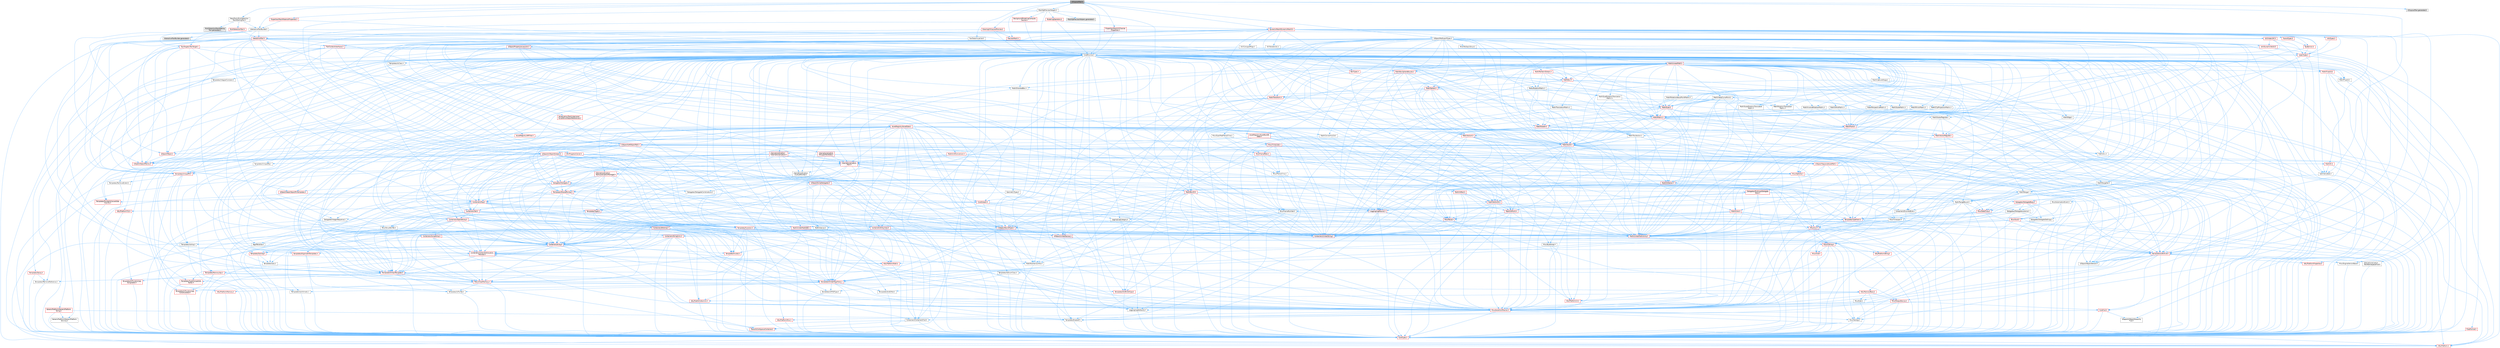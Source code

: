 digraph "UVLayoutTool.h"
{
 // INTERACTIVE_SVG=YES
 // LATEX_PDF_SIZE
  bgcolor="transparent";
  edge [fontname=Helvetica,fontsize=10,labelfontname=Helvetica,labelfontsize=10];
  node [fontname=Helvetica,fontsize=10,shape=box,height=0.2,width=0.4];
  Node1 [id="Node000001",label="UVLayoutTool.h",height=0.2,width=0.4,color="gray40", fillcolor="grey60", style="filled", fontcolor="black",tooltip=" "];
  Node1 -> Node2 [id="edge1_Node000001_Node000002",color="steelblue1",style="solid",tooltip=" "];
  Node2 [id="Node000002",label="CoreMinimal.h",height=0.2,width=0.4,color="grey40", fillcolor="white", style="filled",URL="$d7/d67/CoreMinimal_8h.html",tooltip=" "];
  Node2 -> Node3 [id="edge2_Node000002_Node000003",color="steelblue1",style="solid",tooltip=" "];
  Node3 [id="Node000003",label="CoreTypes.h",height=0.2,width=0.4,color="red", fillcolor="#FFF0F0", style="filled",URL="$dc/dec/CoreTypes_8h.html",tooltip=" "];
  Node3 -> Node4 [id="edge3_Node000003_Node000004",color="steelblue1",style="solid",tooltip=" "];
  Node4 [id="Node000004",label="HAL/Platform.h",height=0.2,width=0.4,color="red", fillcolor="#FFF0F0", style="filled",URL="$d9/dd0/Platform_8h.html",tooltip=" "];
  Node2 -> Node17 [id="edge4_Node000002_Node000017",color="steelblue1",style="solid",tooltip=" "];
  Node17 [id="Node000017",label="CoreFwd.h",height=0.2,width=0.4,color="red", fillcolor="#FFF0F0", style="filled",URL="$d1/d1e/CoreFwd_8h.html",tooltip=" "];
  Node17 -> Node3 [id="edge5_Node000017_Node000003",color="steelblue1",style="solid",tooltip=" "];
  Node17 -> Node18 [id="edge6_Node000017_Node000018",color="steelblue1",style="solid",tooltip=" "];
  Node18 [id="Node000018",label="Containers/ContainersFwd.h",height=0.2,width=0.4,color="grey40", fillcolor="white", style="filled",URL="$d4/d0a/ContainersFwd_8h.html",tooltip=" "];
  Node18 -> Node4 [id="edge7_Node000018_Node000004",color="steelblue1",style="solid",tooltip=" "];
  Node18 -> Node3 [id="edge8_Node000018_Node000003",color="steelblue1",style="solid",tooltip=" "];
  Node18 -> Node19 [id="edge9_Node000018_Node000019",color="steelblue1",style="solid",tooltip=" "];
  Node19 [id="Node000019",label="Traits/IsContiguousContainer.h",height=0.2,width=0.4,color="red", fillcolor="#FFF0F0", style="filled",URL="$d5/d3c/IsContiguousContainer_8h.html",tooltip=" "];
  Node19 -> Node3 [id="edge10_Node000019_Node000003",color="steelblue1",style="solid",tooltip=" "];
  Node17 -> Node23 [id="edge11_Node000017_Node000023",color="steelblue1",style="solid",tooltip=" "];
  Node23 [id="Node000023",label="UObject/UObjectHierarchy\lFwd.h",height=0.2,width=0.4,color="grey40", fillcolor="white", style="filled",URL="$d3/d13/UObjectHierarchyFwd_8h.html",tooltip=" "];
  Node2 -> Node23 [id="edge12_Node000002_Node000023",color="steelblue1",style="solid",tooltip=" "];
  Node2 -> Node18 [id="edge13_Node000002_Node000018",color="steelblue1",style="solid",tooltip=" "];
  Node2 -> Node24 [id="edge14_Node000002_Node000024",color="steelblue1",style="solid",tooltip=" "];
  Node24 [id="Node000024",label="Misc/VarArgs.h",height=0.2,width=0.4,color="grey40", fillcolor="white", style="filled",URL="$d5/d6f/VarArgs_8h.html",tooltip=" "];
  Node24 -> Node3 [id="edge15_Node000024_Node000003",color="steelblue1",style="solid",tooltip=" "];
  Node2 -> Node25 [id="edge16_Node000002_Node000025",color="steelblue1",style="solid",tooltip=" "];
  Node25 [id="Node000025",label="Logging/LogVerbosity.h",height=0.2,width=0.4,color="grey40", fillcolor="white", style="filled",URL="$d2/d8f/LogVerbosity_8h.html",tooltip=" "];
  Node25 -> Node3 [id="edge17_Node000025_Node000003",color="steelblue1",style="solid",tooltip=" "];
  Node2 -> Node26 [id="edge18_Node000002_Node000026",color="steelblue1",style="solid",tooltip=" "];
  Node26 [id="Node000026",label="Misc/OutputDevice.h",height=0.2,width=0.4,color="red", fillcolor="#FFF0F0", style="filled",URL="$d7/d32/OutputDevice_8h.html",tooltip=" "];
  Node26 -> Node17 [id="edge19_Node000026_Node000017",color="steelblue1",style="solid",tooltip=" "];
  Node26 -> Node3 [id="edge20_Node000026_Node000003",color="steelblue1",style="solid",tooltip=" "];
  Node26 -> Node25 [id="edge21_Node000026_Node000025",color="steelblue1",style="solid",tooltip=" "];
  Node26 -> Node24 [id="edge22_Node000026_Node000024",color="steelblue1",style="solid",tooltip=" "];
  Node2 -> Node32 [id="edge23_Node000002_Node000032",color="steelblue1",style="solid",tooltip=" "];
  Node32 [id="Node000032",label="HAL/PlatformCrt.h",height=0.2,width=0.4,color="red", fillcolor="#FFF0F0", style="filled",URL="$d8/d75/PlatformCrt_8h.html",tooltip=" "];
  Node2 -> Node42 [id="edge24_Node000002_Node000042",color="steelblue1",style="solid",tooltip=" "];
  Node42 [id="Node000042",label="HAL/PlatformMisc.h",height=0.2,width=0.4,color="red", fillcolor="#FFF0F0", style="filled",URL="$d0/df5/PlatformMisc_8h.html",tooltip=" "];
  Node42 -> Node3 [id="edge25_Node000042_Node000003",color="steelblue1",style="solid",tooltip=" "];
  Node2 -> Node61 [id="edge26_Node000002_Node000061",color="steelblue1",style="solid",tooltip=" "];
  Node61 [id="Node000061",label="Misc/AssertionMacros.h",height=0.2,width=0.4,color="red", fillcolor="#FFF0F0", style="filled",URL="$d0/dfa/AssertionMacros_8h.html",tooltip=" "];
  Node61 -> Node3 [id="edge27_Node000061_Node000003",color="steelblue1",style="solid",tooltip=" "];
  Node61 -> Node4 [id="edge28_Node000061_Node000004",color="steelblue1",style="solid",tooltip=" "];
  Node61 -> Node42 [id="edge29_Node000061_Node000042",color="steelblue1",style="solid",tooltip=" "];
  Node61 -> Node62 [id="edge30_Node000061_Node000062",color="steelblue1",style="solid",tooltip=" "];
  Node62 [id="Node000062",label="Templates/EnableIf.h",height=0.2,width=0.4,color="grey40", fillcolor="white", style="filled",URL="$d7/d60/EnableIf_8h.html",tooltip=" "];
  Node62 -> Node3 [id="edge31_Node000062_Node000003",color="steelblue1",style="solid",tooltip=" "];
  Node61 -> Node24 [id="edge32_Node000061_Node000024",color="steelblue1",style="solid",tooltip=" "];
  Node2 -> Node70 [id="edge33_Node000002_Node000070",color="steelblue1",style="solid",tooltip=" "];
  Node70 [id="Node000070",label="Templates/IsPointer.h",height=0.2,width=0.4,color="grey40", fillcolor="white", style="filled",URL="$d7/d05/IsPointer_8h.html",tooltip=" "];
  Node70 -> Node3 [id="edge34_Node000070_Node000003",color="steelblue1",style="solid",tooltip=" "];
  Node2 -> Node71 [id="edge35_Node000002_Node000071",color="steelblue1",style="solid",tooltip=" "];
  Node71 [id="Node000071",label="HAL/PlatformMemory.h",height=0.2,width=0.4,color="red", fillcolor="#FFF0F0", style="filled",URL="$de/d68/PlatformMemory_8h.html",tooltip=" "];
  Node71 -> Node3 [id="edge36_Node000071_Node000003",color="steelblue1",style="solid",tooltip=" "];
  Node2 -> Node54 [id="edge37_Node000002_Node000054",color="steelblue1",style="solid",tooltip=" "];
  Node54 [id="Node000054",label="HAL/PlatformAtomics.h",height=0.2,width=0.4,color="red", fillcolor="#FFF0F0", style="filled",URL="$d3/d36/PlatformAtomics_8h.html",tooltip=" "];
  Node54 -> Node3 [id="edge38_Node000054_Node000003",color="steelblue1",style="solid",tooltip=" "];
  Node2 -> Node76 [id="edge39_Node000002_Node000076",color="steelblue1",style="solid",tooltip=" "];
  Node76 [id="Node000076",label="Misc/Exec.h",height=0.2,width=0.4,color="grey40", fillcolor="white", style="filled",URL="$de/ddb/Exec_8h.html",tooltip=" "];
  Node76 -> Node3 [id="edge40_Node000076_Node000003",color="steelblue1",style="solid",tooltip=" "];
  Node76 -> Node61 [id="edge41_Node000076_Node000061",color="steelblue1",style="solid",tooltip=" "];
  Node2 -> Node77 [id="edge42_Node000002_Node000077",color="steelblue1",style="solid",tooltip=" "];
  Node77 [id="Node000077",label="HAL/MemoryBase.h",height=0.2,width=0.4,color="red", fillcolor="#FFF0F0", style="filled",URL="$d6/d9f/MemoryBase_8h.html",tooltip=" "];
  Node77 -> Node3 [id="edge43_Node000077_Node000003",color="steelblue1",style="solid",tooltip=" "];
  Node77 -> Node54 [id="edge44_Node000077_Node000054",color="steelblue1",style="solid",tooltip=" "];
  Node77 -> Node32 [id="edge45_Node000077_Node000032",color="steelblue1",style="solid",tooltip=" "];
  Node77 -> Node76 [id="edge46_Node000077_Node000076",color="steelblue1",style="solid",tooltip=" "];
  Node77 -> Node26 [id="edge47_Node000077_Node000026",color="steelblue1",style="solid",tooltip=" "];
  Node2 -> Node87 [id="edge48_Node000002_Node000087",color="steelblue1",style="solid",tooltip=" "];
  Node87 [id="Node000087",label="HAL/UnrealMemory.h",height=0.2,width=0.4,color="red", fillcolor="#FFF0F0", style="filled",URL="$d9/d96/UnrealMemory_8h.html",tooltip=" "];
  Node87 -> Node3 [id="edge49_Node000087_Node000003",color="steelblue1",style="solid",tooltip=" "];
  Node87 -> Node77 [id="edge50_Node000087_Node000077",color="steelblue1",style="solid",tooltip=" "];
  Node87 -> Node71 [id="edge51_Node000087_Node000071",color="steelblue1",style="solid",tooltip=" "];
  Node87 -> Node70 [id="edge52_Node000087_Node000070",color="steelblue1",style="solid",tooltip=" "];
  Node2 -> Node89 [id="edge53_Node000002_Node000089",color="steelblue1",style="solid",tooltip=" "];
  Node89 [id="Node000089",label="Templates/IsArithmetic.h",height=0.2,width=0.4,color="grey40", fillcolor="white", style="filled",URL="$d2/d5d/IsArithmetic_8h.html",tooltip=" "];
  Node89 -> Node3 [id="edge54_Node000089_Node000003",color="steelblue1",style="solid",tooltip=" "];
  Node2 -> Node83 [id="edge55_Node000002_Node000083",color="steelblue1",style="solid",tooltip=" "];
  Node83 [id="Node000083",label="Templates/AndOrNot.h",height=0.2,width=0.4,color="grey40", fillcolor="white", style="filled",URL="$db/d0a/AndOrNot_8h.html",tooltip=" "];
  Node83 -> Node3 [id="edge56_Node000083_Node000003",color="steelblue1",style="solid",tooltip=" "];
  Node2 -> Node90 [id="edge57_Node000002_Node000090",color="steelblue1",style="solid",tooltip=" "];
  Node90 [id="Node000090",label="Templates/IsPODType.h",height=0.2,width=0.4,color="grey40", fillcolor="white", style="filled",URL="$d7/db1/IsPODType_8h.html",tooltip=" "];
  Node90 -> Node3 [id="edge58_Node000090_Node000003",color="steelblue1",style="solid",tooltip=" "];
  Node2 -> Node91 [id="edge59_Node000002_Node000091",color="steelblue1",style="solid",tooltip=" "];
  Node91 [id="Node000091",label="Templates/IsUECoreType.h",height=0.2,width=0.4,color="red", fillcolor="#FFF0F0", style="filled",URL="$d1/db8/IsUECoreType_8h.html",tooltip=" "];
  Node91 -> Node3 [id="edge60_Node000091_Node000003",color="steelblue1",style="solid",tooltip=" "];
  Node2 -> Node84 [id="edge61_Node000002_Node000084",color="steelblue1",style="solid",tooltip=" "];
  Node84 [id="Node000084",label="Templates/IsTriviallyCopy\lConstructible.h",height=0.2,width=0.4,color="red", fillcolor="#FFF0F0", style="filled",URL="$d3/d78/IsTriviallyCopyConstructible_8h.html",tooltip=" "];
  Node84 -> Node3 [id="edge62_Node000084_Node000003",color="steelblue1",style="solid",tooltip=" "];
  Node2 -> Node92 [id="edge63_Node000002_Node000092",color="steelblue1",style="solid",tooltip=" "];
  Node92 [id="Node000092",label="Templates/UnrealTypeTraits.h",height=0.2,width=0.4,color="red", fillcolor="#FFF0F0", style="filled",URL="$d2/d2d/UnrealTypeTraits_8h.html",tooltip=" "];
  Node92 -> Node3 [id="edge64_Node000092_Node000003",color="steelblue1",style="solid",tooltip=" "];
  Node92 -> Node70 [id="edge65_Node000092_Node000070",color="steelblue1",style="solid",tooltip=" "];
  Node92 -> Node61 [id="edge66_Node000092_Node000061",color="steelblue1",style="solid",tooltip=" "];
  Node92 -> Node83 [id="edge67_Node000092_Node000083",color="steelblue1",style="solid",tooltip=" "];
  Node92 -> Node62 [id="edge68_Node000092_Node000062",color="steelblue1",style="solid",tooltip=" "];
  Node92 -> Node89 [id="edge69_Node000092_Node000089",color="steelblue1",style="solid",tooltip=" "];
  Node92 -> Node90 [id="edge70_Node000092_Node000090",color="steelblue1",style="solid",tooltip=" "];
  Node92 -> Node91 [id="edge71_Node000092_Node000091",color="steelblue1",style="solid",tooltip=" "];
  Node92 -> Node84 [id="edge72_Node000092_Node000084",color="steelblue1",style="solid",tooltip=" "];
  Node2 -> Node62 [id="edge73_Node000002_Node000062",color="steelblue1",style="solid",tooltip=" "];
  Node2 -> Node94 [id="edge74_Node000002_Node000094",color="steelblue1",style="solid",tooltip=" "];
  Node94 [id="Node000094",label="Templates/RemoveReference.h",height=0.2,width=0.4,color="grey40", fillcolor="white", style="filled",URL="$da/dbe/RemoveReference_8h.html",tooltip=" "];
  Node94 -> Node3 [id="edge75_Node000094_Node000003",color="steelblue1",style="solid",tooltip=" "];
  Node2 -> Node95 [id="edge76_Node000002_Node000095",color="steelblue1",style="solid",tooltip=" "];
  Node95 [id="Node000095",label="Templates/IntegralConstant.h",height=0.2,width=0.4,color="grey40", fillcolor="white", style="filled",URL="$db/d1b/IntegralConstant_8h.html",tooltip=" "];
  Node95 -> Node3 [id="edge77_Node000095_Node000003",color="steelblue1",style="solid",tooltip=" "];
  Node2 -> Node96 [id="edge78_Node000002_Node000096",color="steelblue1",style="solid",tooltip=" "];
  Node96 [id="Node000096",label="Templates/IsClass.h",height=0.2,width=0.4,color="grey40", fillcolor="white", style="filled",URL="$db/dcb/IsClass_8h.html",tooltip=" "];
  Node96 -> Node3 [id="edge79_Node000096_Node000003",color="steelblue1",style="solid",tooltip=" "];
  Node2 -> Node97 [id="edge80_Node000002_Node000097",color="steelblue1",style="solid",tooltip=" "];
  Node97 [id="Node000097",label="Templates/TypeCompatible\lBytes.h",height=0.2,width=0.4,color="red", fillcolor="#FFF0F0", style="filled",URL="$df/d0a/TypeCompatibleBytes_8h.html",tooltip=" "];
  Node97 -> Node3 [id="edge81_Node000097_Node000003",color="steelblue1",style="solid",tooltip=" "];
  Node2 -> Node19 [id="edge82_Node000002_Node000019",color="steelblue1",style="solid",tooltip=" "];
  Node2 -> Node98 [id="edge83_Node000002_Node000098",color="steelblue1",style="solid",tooltip=" "];
  Node98 [id="Node000098",label="Templates/UnrealTemplate.h",height=0.2,width=0.4,color="red", fillcolor="#FFF0F0", style="filled",URL="$d4/d24/UnrealTemplate_8h.html",tooltip=" "];
  Node98 -> Node3 [id="edge84_Node000098_Node000003",color="steelblue1",style="solid",tooltip=" "];
  Node98 -> Node70 [id="edge85_Node000098_Node000070",color="steelblue1",style="solid",tooltip=" "];
  Node98 -> Node87 [id="edge86_Node000098_Node000087",color="steelblue1",style="solid",tooltip=" "];
  Node98 -> Node92 [id="edge87_Node000098_Node000092",color="steelblue1",style="solid",tooltip=" "];
  Node98 -> Node94 [id="edge88_Node000098_Node000094",color="steelblue1",style="solid",tooltip=" "];
  Node98 -> Node97 [id="edge89_Node000098_Node000097",color="steelblue1",style="solid",tooltip=" "];
  Node98 -> Node19 [id="edge90_Node000098_Node000019",color="steelblue1",style="solid",tooltip=" "];
  Node2 -> Node47 [id="edge91_Node000002_Node000047",color="steelblue1",style="solid",tooltip=" "];
  Node47 [id="Node000047",label="Math/NumericLimits.h",height=0.2,width=0.4,color="grey40", fillcolor="white", style="filled",URL="$df/d1b/NumericLimits_8h.html",tooltip=" "];
  Node47 -> Node3 [id="edge92_Node000047_Node000003",color="steelblue1",style="solid",tooltip=" "];
  Node2 -> Node102 [id="edge93_Node000002_Node000102",color="steelblue1",style="solid",tooltip=" "];
  Node102 [id="Node000102",label="HAL/PlatformMath.h",height=0.2,width=0.4,color="red", fillcolor="#FFF0F0", style="filled",URL="$dc/d53/PlatformMath_8h.html",tooltip=" "];
  Node102 -> Node3 [id="edge94_Node000102_Node000003",color="steelblue1",style="solid",tooltip=" "];
  Node2 -> Node85 [id="edge95_Node000002_Node000085",color="steelblue1",style="solid",tooltip=" "];
  Node85 [id="Node000085",label="Templates/IsTriviallyCopy\lAssignable.h",height=0.2,width=0.4,color="red", fillcolor="#FFF0F0", style="filled",URL="$d2/df2/IsTriviallyCopyAssignable_8h.html",tooltip=" "];
  Node85 -> Node3 [id="edge96_Node000085_Node000003",color="steelblue1",style="solid",tooltip=" "];
  Node2 -> Node110 [id="edge97_Node000002_Node000110",color="steelblue1",style="solid",tooltip=" "];
  Node110 [id="Node000110",label="Templates/MemoryOps.h",height=0.2,width=0.4,color="red", fillcolor="#FFF0F0", style="filled",URL="$db/dea/MemoryOps_8h.html",tooltip=" "];
  Node110 -> Node3 [id="edge98_Node000110_Node000003",color="steelblue1",style="solid",tooltip=" "];
  Node110 -> Node87 [id="edge99_Node000110_Node000087",color="steelblue1",style="solid",tooltip=" "];
  Node110 -> Node85 [id="edge100_Node000110_Node000085",color="steelblue1",style="solid",tooltip=" "];
  Node110 -> Node84 [id="edge101_Node000110_Node000084",color="steelblue1",style="solid",tooltip=" "];
  Node110 -> Node92 [id="edge102_Node000110_Node000092",color="steelblue1",style="solid",tooltip=" "];
  Node2 -> Node111 [id="edge103_Node000002_Node000111",color="steelblue1",style="solid",tooltip=" "];
  Node111 [id="Node000111",label="Containers/ContainerAllocation\lPolicies.h",height=0.2,width=0.4,color="red", fillcolor="#FFF0F0", style="filled",URL="$d7/dff/ContainerAllocationPolicies_8h.html",tooltip=" "];
  Node111 -> Node3 [id="edge104_Node000111_Node000003",color="steelblue1",style="solid",tooltip=" "];
  Node111 -> Node111 [id="edge105_Node000111_Node000111",color="steelblue1",style="solid",tooltip=" "];
  Node111 -> Node102 [id="edge106_Node000111_Node000102",color="steelblue1",style="solid",tooltip=" "];
  Node111 -> Node87 [id="edge107_Node000111_Node000087",color="steelblue1",style="solid",tooltip=" "];
  Node111 -> Node47 [id="edge108_Node000111_Node000047",color="steelblue1",style="solid",tooltip=" "];
  Node111 -> Node61 [id="edge109_Node000111_Node000061",color="steelblue1",style="solid",tooltip=" "];
  Node111 -> Node110 [id="edge110_Node000111_Node000110",color="steelblue1",style="solid",tooltip=" "];
  Node111 -> Node97 [id="edge111_Node000111_Node000097",color="steelblue1",style="solid",tooltip=" "];
  Node2 -> Node114 [id="edge112_Node000002_Node000114",color="steelblue1",style="solid",tooltip=" "];
  Node114 [id="Node000114",label="Templates/IsEnumClass.h",height=0.2,width=0.4,color="grey40", fillcolor="white", style="filled",URL="$d7/d15/IsEnumClass_8h.html",tooltip=" "];
  Node114 -> Node3 [id="edge113_Node000114_Node000003",color="steelblue1",style="solid",tooltip=" "];
  Node114 -> Node83 [id="edge114_Node000114_Node000083",color="steelblue1",style="solid",tooltip=" "];
  Node2 -> Node115 [id="edge115_Node000002_Node000115",color="steelblue1",style="solid",tooltip=" "];
  Node115 [id="Node000115",label="HAL/PlatformProperties.h",height=0.2,width=0.4,color="red", fillcolor="#FFF0F0", style="filled",URL="$d9/db0/PlatformProperties_8h.html",tooltip=" "];
  Node115 -> Node3 [id="edge116_Node000115_Node000003",color="steelblue1",style="solid",tooltip=" "];
  Node2 -> Node118 [id="edge117_Node000002_Node000118",color="steelblue1",style="solid",tooltip=" "];
  Node118 [id="Node000118",label="Misc/EngineVersionBase.h",height=0.2,width=0.4,color="grey40", fillcolor="white", style="filled",URL="$d5/d2b/EngineVersionBase_8h.html",tooltip=" "];
  Node118 -> Node3 [id="edge118_Node000118_Node000003",color="steelblue1",style="solid",tooltip=" "];
  Node2 -> Node119 [id="edge119_Node000002_Node000119",color="steelblue1",style="solid",tooltip=" "];
  Node119 [id="Node000119",label="Internationalization\l/TextNamespaceFwd.h",height=0.2,width=0.4,color="grey40", fillcolor="white", style="filled",URL="$d8/d97/TextNamespaceFwd_8h.html",tooltip=" "];
  Node119 -> Node3 [id="edge120_Node000119_Node000003",color="steelblue1",style="solid",tooltip=" "];
  Node2 -> Node120 [id="edge121_Node000002_Node000120",color="steelblue1",style="solid",tooltip=" "];
  Node120 [id="Node000120",label="Serialization/Archive.h",height=0.2,width=0.4,color="red", fillcolor="#FFF0F0", style="filled",URL="$d7/d3b/Archive_8h.html",tooltip=" "];
  Node120 -> Node17 [id="edge122_Node000120_Node000017",color="steelblue1",style="solid",tooltip=" "];
  Node120 -> Node3 [id="edge123_Node000120_Node000003",color="steelblue1",style="solid",tooltip=" "];
  Node120 -> Node115 [id="edge124_Node000120_Node000115",color="steelblue1",style="solid",tooltip=" "];
  Node120 -> Node119 [id="edge125_Node000120_Node000119",color="steelblue1",style="solid",tooltip=" "];
  Node120 -> Node61 [id="edge126_Node000120_Node000061",color="steelblue1",style="solid",tooltip=" "];
  Node120 -> Node118 [id="edge127_Node000120_Node000118",color="steelblue1",style="solid",tooltip=" "];
  Node120 -> Node24 [id="edge128_Node000120_Node000024",color="steelblue1",style="solid",tooltip=" "];
  Node120 -> Node62 [id="edge129_Node000120_Node000062",color="steelblue1",style="solid",tooltip=" "];
  Node120 -> Node114 [id="edge130_Node000120_Node000114",color="steelblue1",style="solid",tooltip=" "];
  Node120 -> Node98 [id="edge131_Node000120_Node000098",color="steelblue1",style="solid",tooltip=" "];
  Node120 -> Node123 [id="edge132_Node000120_Node000123",color="steelblue1",style="solid",tooltip=" "];
  Node123 [id="Node000123",label="UObject/ObjectVersion.h",height=0.2,width=0.4,color="grey40", fillcolor="white", style="filled",URL="$da/d63/ObjectVersion_8h.html",tooltip=" "];
  Node123 -> Node3 [id="edge133_Node000123_Node000003",color="steelblue1",style="solid",tooltip=" "];
  Node2 -> Node124 [id="edge134_Node000002_Node000124",color="steelblue1",style="solid",tooltip=" "];
  Node124 [id="Node000124",label="Templates/Less.h",height=0.2,width=0.4,color="grey40", fillcolor="white", style="filled",URL="$de/dc8/Less_8h.html",tooltip=" "];
  Node124 -> Node3 [id="edge135_Node000124_Node000003",color="steelblue1",style="solid",tooltip=" "];
  Node124 -> Node98 [id="edge136_Node000124_Node000098",color="steelblue1",style="solid",tooltip=" "];
  Node2 -> Node125 [id="edge137_Node000002_Node000125",color="steelblue1",style="solid",tooltip=" "];
  Node125 [id="Node000125",label="Templates/Sorting.h",height=0.2,width=0.4,color="red", fillcolor="#FFF0F0", style="filled",URL="$d3/d9e/Sorting_8h.html",tooltip=" "];
  Node125 -> Node3 [id="edge138_Node000125_Node000003",color="steelblue1",style="solid",tooltip=" "];
  Node125 -> Node102 [id="edge139_Node000125_Node000102",color="steelblue1",style="solid",tooltip=" "];
  Node125 -> Node124 [id="edge140_Node000125_Node000124",color="steelblue1",style="solid",tooltip=" "];
  Node2 -> Node136 [id="edge141_Node000002_Node000136",color="steelblue1",style="solid",tooltip=" "];
  Node136 [id="Node000136",label="Misc/Char.h",height=0.2,width=0.4,color="red", fillcolor="#FFF0F0", style="filled",URL="$d0/d58/Char_8h.html",tooltip=" "];
  Node136 -> Node3 [id="edge142_Node000136_Node000003",color="steelblue1",style="solid",tooltip=" "];
  Node2 -> Node139 [id="edge143_Node000002_Node000139",color="steelblue1",style="solid",tooltip=" "];
  Node139 [id="Node000139",label="GenericPlatform/GenericPlatform\lStricmp.h",height=0.2,width=0.4,color="grey40", fillcolor="white", style="filled",URL="$d2/d86/GenericPlatformStricmp_8h.html",tooltip=" "];
  Node139 -> Node3 [id="edge144_Node000139_Node000003",color="steelblue1",style="solid",tooltip=" "];
  Node2 -> Node140 [id="edge145_Node000002_Node000140",color="steelblue1",style="solid",tooltip=" "];
  Node140 [id="Node000140",label="GenericPlatform/GenericPlatform\lString.h",height=0.2,width=0.4,color="red", fillcolor="#FFF0F0", style="filled",URL="$dd/d20/GenericPlatformString_8h.html",tooltip=" "];
  Node140 -> Node3 [id="edge146_Node000140_Node000003",color="steelblue1",style="solid",tooltip=" "];
  Node140 -> Node139 [id="edge147_Node000140_Node000139",color="steelblue1",style="solid",tooltip=" "];
  Node140 -> Node62 [id="edge148_Node000140_Node000062",color="steelblue1",style="solid",tooltip=" "];
  Node2 -> Node73 [id="edge149_Node000002_Node000073",color="steelblue1",style="solid",tooltip=" "];
  Node73 [id="Node000073",label="HAL/PlatformString.h",height=0.2,width=0.4,color="red", fillcolor="#FFF0F0", style="filled",URL="$db/db5/PlatformString_8h.html",tooltip=" "];
  Node73 -> Node3 [id="edge150_Node000073_Node000003",color="steelblue1",style="solid",tooltip=" "];
  Node2 -> Node143 [id="edge151_Node000002_Node000143",color="steelblue1",style="solid",tooltip=" "];
  Node143 [id="Node000143",label="Misc/CString.h",height=0.2,width=0.4,color="red", fillcolor="#FFF0F0", style="filled",URL="$d2/d49/CString_8h.html",tooltip=" "];
  Node143 -> Node3 [id="edge152_Node000143_Node000003",color="steelblue1",style="solid",tooltip=" "];
  Node143 -> Node32 [id="edge153_Node000143_Node000032",color="steelblue1",style="solid",tooltip=" "];
  Node143 -> Node73 [id="edge154_Node000143_Node000073",color="steelblue1",style="solid",tooltip=" "];
  Node143 -> Node61 [id="edge155_Node000143_Node000061",color="steelblue1",style="solid",tooltip=" "];
  Node143 -> Node136 [id="edge156_Node000143_Node000136",color="steelblue1",style="solid",tooltip=" "];
  Node143 -> Node24 [id="edge157_Node000143_Node000024",color="steelblue1",style="solid",tooltip=" "];
  Node2 -> Node144 [id="edge158_Node000002_Node000144",color="steelblue1",style="solid",tooltip=" "];
  Node144 [id="Node000144",label="Misc/Crc.h",height=0.2,width=0.4,color="red", fillcolor="#FFF0F0", style="filled",URL="$d4/dd2/Crc_8h.html",tooltip=" "];
  Node144 -> Node3 [id="edge159_Node000144_Node000003",color="steelblue1",style="solid",tooltip=" "];
  Node144 -> Node73 [id="edge160_Node000144_Node000073",color="steelblue1",style="solid",tooltip=" "];
  Node144 -> Node61 [id="edge161_Node000144_Node000061",color="steelblue1",style="solid",tooltip=" "];
  Node144 -> Node143 [id="edge162_Node000144_Node000143",color="steelblue1",style="solid",tooltip=" "];
  Node144 -> Node136 [id="edge163_Node000144_Node000136",color="steelblue1",style="solid",tooltip=" "];
  Node144 -> Node92 [id="edge164_Node000144_Node000092",color="steelblue1",style="solid",tooltip=" "];
  Node2 -> Node135 [id="edge165_Node000002_Node000135",color="steelblue1",style="solid",tooltip=" "];
  Node135 [id="Node000135",label="Math/UnrealMathUtility.h",height=0.2,width=0.4,color="red", fillcolor="#FFF0F0", style="filled",URL="$db/db8/UnrealMathUtility_8h.html",tooltip=" "];
  Node135 -> Node3 [id="edge166_Node000135_Node000003",color="steelblue1",style="solid",tooltip=" "];
  Node135 -> Node61 [id="edge167_Node000135_Node000061",color="steelblue1",style="solid",tooltip=" "];
  Node135 -> Node102 [id="edge168_Node000135_Node000102",color="steelblue1",style="solid",tooltip=" "];
  Node2 -> Node145 [id="edge169_Node000002_Node000145",color="steelblue1",style="solid",tooltip=" "];
  Node145 [id="Node000145",label="Containers/UnrealString.h",height=0.2,width=0.4,color="red", fillcolor="#FFF0F0", style="filled",URL="$d5/dba/UnrealString_8h.html",tooltip=" "];
  Node2 -> Node149 [id="edge170_Node000002_Node000149",color="steelblue1",style="solid",tooltip=" "];
  Node149 [id="Node000149",label="Containers/Array.h",height=0.2,width=0.4,color="red", fillcolor="#FFF0F0", style="filled",URL="$df/dd0/Array_8h.html",tooltip=" "];
  Node149 -> Node3 [id="edge171_Node000149_Node000003",color="steelblue1",style="solid",tooltip=" "];
  Node149 -> Node61 [id="edge172_Node000149_Node000061",color="steelblue1",style="solid",tooltip=" "];
  Node149 -> Node87 [id="edge173_Node000149_Node000087",color="steelblue1",style="solid",tooltip=" "];
  Node149 -> Node92 [id="edge174_Node000149_Node000092",color="steelblue1",style="solid",tooltip=" "];
  Node149 -> Node98 [id="edge175_Node000149_Node000098",color="steelblue1",style="solid",tooltip=" "];
  Node149 -> Node111 [id="edge176_Node000149_Node000111",color="steelblue1",style="solid",tooltip=" "];
  Node149 -> Node120 [id="edge177_Node000149_Node000120",color="steelblue1",style="solid",tooltip=" "];
  Node149 -> Node128 [id="edge178_Node000149_Node000128",color="steelblue1",style="solid",tooltip=" "];
  Node128 [id="Node000128",label="Templates/Invoke.h",height=0.2,width=0.4,color="red", fillcolor="#FFF0F0", style="filled",URL="$d7/deb/Invoke_8h.html",tooltip=" "];
  Node128 -> Node3 [id="edge179_Node000128_Node000003",color="steelblue1",style="solid",tooltip=" "];
  Node128 -> Node98 [id="edge180_Node000128_Node000098",color="steelblue1",style="solid",tooltip=" "];
  Node149 -> Node124 [id="edge181_Node000149_Node000124",color="steelblue1",style="solid",tooltip=" "];
  Node149 -> Node125 [id="edge182_Node000149_Node000125",color="steelblue1",style="solid",tooltip=" "];
  Node149 -> Node172 [id="edge183_Node000149_Node000172",color="steelblue1",style="solid",tooltip=" "];
  Node172 [id="Node000172",label="Templates/AlignmentTemplates.h",height=0.2,width=0.4,color="red", fillcolor="#FFF0F0", style="filled",URL="$dd/d32/AlignmentTemplates_8h.html",tooltip=" "];
  Node172 -> Node3 [id="edge184_Node000172_Node000003",color="steelblue1",style="solid",tooltip=" "];
  Node172 -> Node70 [id="edge185_Node000172_Node000070",color="steelblue1",style="solid",tooltip=" "];
  Node2 -> Node173 [id="edge186_Node000002_Node000173",color="steelblue1",style="solid",tooltip=" "];
  Node173 [id="Node000173",label="Misc/FrameNumber.h",height=0.2,width=0.4,color="grey40", fillcolor="white", style="filled",URL="$dd/dbd/FrameNumber_8h.html",tooltip=" "];
  Node173 -> Node3 [id="edge187_Node000173_Node000003",color="steelblue1",style="solid",tooltip=" "];
  Node173 -> Node47 [id="edge188_Node000173_Node000047",color="steelblue1",style="solid",tooltip=" "];
  Node173 -> Node135 [id="edge189_Node000173_Node000135",color="steelblue1",style="solid",tooltip=" "];
  Node173 -> Node62 [id="edge190_Node000173_Node000062",color="steelblue1",style="solid",tooltip=" "];
  Node173 -> Node92 [id="edge191_Node000173_Node000092",color="steelblue1",style="solid",tooltip=" "];
  Node2 -> Node174 [id="edge192_Node000002_Node000174",color="steelblue1",style="solid",tooltip=" "];
  Node174 [id="Node000174",label="Misc/Timespan.h",height=0.2,width=0.4,color="grey40", fillcolor="white", style="filled",URL="$da/dd9/Timespan_8h.html",tooltip=" "];
  Node174 -> Node3 [id="edge193_Node000174_Node000003",color="steelblue1",style="solid",tooltip=" "];
  Node174 -> Node175 [id="edge194_Node000174_Node000175",color="steelblue1",style="solid",tooltip=" "];
  Node175 [id="Node000175",label="Math/Interval.h",height=0.2,width=0.4,color="grey40", fillcolor="white", style="filled",URL="$d1/d55/Interval_8h.html",tooltip=" "];
  Node175 -> Node3 [id="edge195_Node000175_Node000003",color="steelblue1",style="solid",tooltip=" "];
  Node175 -> Node89 [id="edge196_Node000175_Node000089",color="steelblue1",style="solid",tooltip=" "];
  Node175 -> Node92 [id="edge197_Node000175_Node000092",color="steelblue1",style="solid",tooltip=" "];
  Node175 -> Node47 [id="edge198_Node000175_Node000047",color="steelblue1",style="solid",tooltip=" "];
  Node175 -> Node135 [id="edge199_Node000175_Node000135",color="steelblue1",style="solid",tooltip=" "];
  Node174 -> Node135 [id="edge200_Node000174_Node000135",color="steelblue1",style="solid",tooltip=" "];
  Node174 -> Node61 [id="edge201_Node000174_Node000061",color="steelblue1",style="solid",tooltip=" "];
  Node2 -> Node176 [id="edge202_Node000002_Node000176",color="steelblue1",style="solid",tooltip=" "];
  Node176 [id="Node000176",label="Containers/StringConv.h",height=0.2,width=0.4,color="red", fillcolor="#FFF0F0", style="filled",URL="$d3/ddf/StringConv_8h.html",tooltip=" "];
  Node176 -> Node3 [id="edge203_Node000176_Node000003",color="steelblue1",style="solid",tooltip=" "];
  Node176 -> Node61 [id="edge204_Node000176_Node000061",color="steelblue1",style="solid",tooltip=" "];
  Node176 -> Node111 [id="edge205_Node000176_Node000111",color="steelblue1",style="solid",tooltip=" "];
  Node176 -> Node149 [id="edge206_Node000176_Node000149",color="steelblue1",style="solid",tooltip=" "];
  Node176 -> Node143 [id="edge207_Node000176_Node000143",color="steelblue1",style="solid",tooltip=" "];
  Node176 -> Node177 [id="edge208_Node000176_Node000177",color="steelblue1",style="solid",tooltip=" "];
  Node177 [id="Node000177",label="Templates/IsArray.h",height=0.2,width=0.4,color="grey40", fillcolor="white", style="filled",URL="$d8/d8d/IsArray_8h.html",tooltip=" "];
  Node177 -> Node3 [id="edge209_Node000177_Node000003",color="steelblue1",style="solid",tooltip=" "];
  Node176 -> Node98 [id="edge210_Node000176_Node000098",color="steelblue1",style="solid",tooltip=" "];
  Node176 -> Node92 [id="edge211_Node000176_Node000092",color="steelblue1",style="solid",tooltip=" "];
  Node176 -> Node19 [id="edge212_Node000176_Node000019",color="steelblue1",style="solid",tooltip=" "];
  Node2 -> Node178 [id="edge213_Node000002_Node000178",color="steelblue1",style="solid",tooltip=" "];
  Node178 [id="Node000178",label="UObject/UnrealNames.h",height=0.2,width=0.4,color="red", fillcolor="#FFF0F0", style="filled",URL="$d8/db1/UnrealNames_8h.html",tooltip=" "];
  Node178 -> Node3 [id="edge214_Node000178_Node000003",color="steelblue1",style="solid",tooltip=" "];
  Node2 -> Node180 [id="edge215_Node000002_Node000180",color="steelblue1",style="solid",tooltip=" "];
  Node180 [id="Node000180",label="UObject/NameTypes.h",height=0.2,width=0.4,color="red", fillcolor="#FFF0F0", style="filled",URL="$d6/d35/NameTypes_8h.html",tooltip=" "];
  Node180 -> Node3 [id="edge216_Node000180_Node000003",color="steelblue1",style="solid",tooltip=" "];
  Node180 -> Node61 [id="edge217_Node000180_Node000061",color="steelblue1",style="solid",tooltip=" "];
  Node180 -> Node87 [id="edge218_Node000180_Node000087",color="steelblue1",style="solid",tooltip=" "];
  Node180 -> Node92 [id="edge219_Node000180_Node000092",color="steelblue1",style="solid",tooltip=" "];
  Node180 -> Node98 [id="edge220_Node000180_Node000098",color="steelblue1",style="solid",tooltip=" "];
  Node180 -> Node145 [id="edge221_Node000180_Node000145",color="steelblue1",style="solid",tooltip=" "];
  Node180 -> Node176 [id="edge222_Node000180_Node000176",color="steelblue1",style="solid",tooltip=" "];
  Node180 -> Node178 [id="edge223_Node000180_Node000178",color="steelblue1",style="solid",tooltip=" "];
  Node2 -> Node188 [id="edge224_Node000002_Node000188",color="steelblue1",style="solid",tooltip=" "];
  Node188 [id="Node000188",label="Misc/Parse.h",height=0.2,width=0.4,color="red", fillcolor="#FFF0F0", style="filled",URL="$dc/d71/Parse_8h.html",tooltip=" "];
  Node188 -> Node145 [id="edge225_Node000188_Node000145",color="steelblue1",style="solid",tooltip=" "];
  Node188 -> Node3 [id="edge226_Node000188_Node000003",color="steelblue1",style="solid",tooltip=" "];
  Node188 -> Node32 [id="edge227_Node000188_Node000032",color="steelblue1",style="solid",tooltip=" "];
  Node188 -> Node189 [id="edge228_Node000188_Node000189",color="steelblue1",style="solid",tooltip=" "];
  Node189 [id="Node000189",label="Templates/Function.h",height=0.2,width=0.4,color="red", fillcolor="#FFF0F0", style="filled",URL="$df/df5/Function_8h.html",tooltip=" "];
  Node189 -> Node3 [id="edge229_Node000189_Node000003",color="steelblue1",style="solid",tooltip=" "];
  Node189 -> Node61 [id="edge230_Node000189_Node000061",color="steelblue1",style="solid",tooltip=" "];
  Node189 -> Node87 [id="edge231_Node000189_Node000087",color="steelblue1",style="solid",tooltip=" "];
  Node189 -> Node92 [id="edge232_Node000189_Node000092",color="steelblue1",style="solid",tooltip=" "];
  Node189 -> Node128 [id="edge233_Node000189_Node000128",color="steelblue1",style="solid",tooltip=" "];
  Node189 -> Node98 [id="edge234_Node000189_Node000098",color="steelblue1",style="solid",tooltip=" "];
  Node189 -> Node135 [id="edge235_Node000189_Node000135",color="steelblue1",style="solid",tooltip=" "];
  Node2 -> Node172 [id="edge236_Node000002_Node000172",color="steelblue1",style="solid",tooltip=" "];
  Node2 -> Node191 [id="edge237_Node000002_Node000191",color="steelblue1",style="solid",tooltip=" "];
  Node191 [id="Node000191",label="Misc/StructBuilder.h",height=0.2,width=0.4,color="grey40", fillcolor="white", style="filled",URL="$d9/db3/StructBuilder_8h.html",tooltip=" "];
  Node191 -> Node3 [id="edge238_Node000191_Node000003",color="steelblue1",style="solid",tooltip=" "];
  Node191 -> Node135 [id="edge239_Node000191_Node000135",color="steelblue1",style="solid",tooltip=" "];
  Node191 -> Node172 [id="edge240_Node000191_Node000172",color="steelblue1",style="solid",tooltip=" "];
  Node2 -> Node104 [id="edge241_Node000002_Node000104",color="steelblue1",style="solid",tooltip=" "];
  Node104 [id="Node000104",label="Templates/Decay.h",height=0.2,width=0.4,color="red", fillcolor="#FFF0F0", style="filled",URL="$dd/d0f/Decay_8h.html",tooltip=" "];
  Node104 -> Node3 [id="edge242_Node000104_Node000003",color="steelblue1",style="solid",tooltip=" "];
  Node104 -> Node94 [id="edge243_Node000104_Node000094",color="steelblue1",style="solid",tooltip=" "];
  Node2 -> Node192 [id="edge244_Node000002_Node000192",color="steelblue1",style="solid",tooltip=" "];
  Node192 [id="Node000192",label="Templates/PointerIsConvertible\lFromTo.h",height=0.2,width=0.4,color="red", fillcolor="#FFF0F0", style="filled",URL="$d6/d65/PointerIsConvertibleFromTo_8h.html",tooltip=" "];
  Node192 -> Node3 [id="edge245_Node000192_Node000003",color="steelblue1",style="solid",tooltip=" "];
  Node2 -> Node128 [id="edge246_Node000002_Node000128",color="steelblue1",style="solid",tooltip=" "];
  Node2 -> Node189 [id="edge247_Node000002_Node000189",color="steelblue1",style="solid",tooltip=" "];
  Node2 -> Node161 [id="edge248_Node000002_Node000161",color="steelblue1",style="solid",tooltip=" "];
  Node161 [id="Node000161",label="Templates/TypeHash.h",height=0.2,width=0.4,color="red", fillcolor="#FFF0F0", style="filled",URL="$d1/d62/TypeHash_8h.html",tooltip=" "];
  Node161 -> Node3 [id="edge249_Node000161_Node000003",color="steelblue1",style="solid",tooltip=" "];
  Node161 -> Node144 [id="edge250_Node000161_Node000144",color="steelblue1",style="solid",tooltip=" "];
  Node2 -> Node193 [id="edge251_Node000002_Node000193",color="steelblue1",style="solid",tooltip=" "];
  Node193 [id="Node000193",label="Containers/ScriptArray.h",height=0.2,width=0.4,color="red", fillcolor="#FFF0F0", style="filled",URL="$dc/daf/ScriptArray_8h.html",tooltip=" "];
  Node193 -> Node3 [id="edge252_Node000193_Node000003",color="steelblue1",style="solid",tooltip=" "];
  Node193 -> Node61 [id="edge253_Node000193_Node000061",color="steelblue1",style="solid",tooltip=" "];
  Node193 -> Node87 [id="edge254_Node000193_Node000087",color="steelblue1",style="solid",tooltip=" "];
  Node193 -> Node111 [id="edge255_Node000193_Node000111",color="steelblue1",style="solid",tooltip=" "];
  Node193 -> Node149 [id="edge256_Node000193_Node000149",color="steelblue1",style="solid",tooltip=" "];
  Node2 -> Node194 [id="edge257_Node000002_Node000194",color="steelblue1",style="solid",tooltip=" "];
  Node194 [id="Node000194",label="Containers/BitArray.h",height=0.2,width=0.4,color="red", fillcolor="#FFF0F0", style="filled",URL="$d1/de4/BitArray_8h.html",tooltip=" "];
  Node194 -> Node111 [id="edge258_Node000194_Node000111",color="steelblue1",style="solid",tooltip=" "];
  Node194 -> Node3 [id="edge259_Node000194_Node000003",color="steelblue1",style="solid",tooltip=" "];
  Node194 -> Node54 [id="edge260_Node000194_Node000054",color="steelblue1",style="solid",tooltip=" "];
  Node194 -> Node87 [id="edge261_Node000194_Node000087",color="steelblue1",style="solid",tooltip=" "];
  Node194 -> Node135 [id="edge262_Node000194_Node000135",color="steelblue1",style="solid",tooltip=" "];
  Node194 -> Node61 [id="edge263_Node000194_Node000061",color="steelblue1",style="solid",tooltip=" "];
  Node194 -> Node120 [id="edge264_Node000194_Node000120",color="steelblue1",style="solid",tooltip=" "];
  Node194 -> Node62 [id="edge265_Node000194_Node000062",color="steelblue1",style="solid",tooltip=" "];
  Node194 -> Node128 [id="edge266_Node000194_Node000128",color="steelblue1",style="solid",tooltip=" "];
  Node194 -> Node98 [id="edge267_Node000194_Node000098",color="steelblue1",style="solid",tooltip=" "];
  Node194 -> Node92 [id="edge268_Node000194_Node000092",color="steelblue1",style="solid",tooltip=" "];
  Node2 -> Node195 [id="edge269_Node000002_Node000195",color="steelblue1",style="solid",tooltip=" "];
  Node195 [id="Node000195",label="Containers/SparseArray.h",height=0.2,width=0.4,color="red", fillcolor="#FFF0F0", style="filled",URL="$d5/dbf/SparseArray_8h.html",tooltip=" "];
  Node195 -> Node3 [id="edge270_Node000195_Node000003",color="steelblue1",style="solid",tooltip=" "];
  Node195 -> Node61 [id="edge271_Node000195_Node000061",color="steelblue1",style="solid",tooltip=" "];
  Node195 -> Node87 [id="edge272_Node000195_Node000087",color="steelblue1",style="solid",tooltip=" "];
  Node195 -> Node92 [id="edge273_Node000195_Node000092",color="steelblue1",style="solid",tooltip=" "];
  Node195 -> Node98 [id="edge274_Node000195_Node000098",color="steelblue1",style="solid",tooltip=" "];
  Node195 -> Node111 [id="edge275_Node000195_Node000111",color="steelblue1",style="solid",tooltip=" "];
  Node195 -> Node124 [id="edge276_Node000195_Node000124",color="steelblue1",style="solid",tooltip=" "];
  Node195 -> Node149 [id="edge277_Node000195_Node000149",color="steelblue1",style="solid",tooltip=" "];
  Node195 -> Node135 [id="edge278_Node000195_Node000135",color="steelblue1",style="solid",tooltip=" "];
  Node195 -> Node193 [id="edge279_Node000195_Node000193",color="steelblue1",style="solid",tooltip=" "];
  Node195 -> Node194 [id="edge280_Node000195_Node000194",color="steelblue1",style="solid",tooltip=" "];
  Node195 -> Node145 [id="edge281_Node000195_Node000145",color="steelblue1",style="solid",tooltip=" "];
  Node2 -> Node211 [id="edge282_Node000002_Node000211",color="steelblue1",style="solid",tooltip=" "];
  Node211 [id="Node000211",label="Containers/Set.h",height=0.2,width=0.4,color="red", fillcolor="#FFF0F0", style="filled",URL="$d4/d45/Set_8h.html",tooltip=" "];
  Node211 -> Node111 [id="edge283_Node000211_Node000111",color="steelblue1",style="solid",tooltip=" "];
  Node211 -> Node195 [id="edge284_Node000211_Node000195",color="steelblue1",style="solid",tooltip=" "];
  Node211 -> Node18 [id="edge285_Node000211_Node000018",color="steelblue1",style="solid",tooltip=" "];
  Node211 -> Node135 [id="edge286_Node000211_Node000135",color="steelblue1",style="solid",tooltip=" "];
  Node211 -> Node61 [id="edge287_Node000211_Node000061",color="steelblue1",style="solid",tooltip=" "];
  Node211 -> Node191 [id="edge288_Node000211_Node000191",color="steelblue1",style="solid",tooltip=" "];
  Node211 -> Node189 [id="edge289_Node000211_Node000189",color="steelblue1",style="solid",tooltip=" "];
  Node211 -> Node125 [id="edge290_Node000211_Node000125",color="steelblue1",style="solid",tooltip=" "];
  Node211 -> Node161 [id="edge291_Node000211_Node000161",color="steelblue1",style="solid",tooltip=" "];
  Node211 -> Node98 [id="edge292_Node000211_Node000098",color="steelblue1",style="solid",tooltip=" "];
  Node2 -> Node214 [id="edge293_Node000002_Node000214",color="steelblue1",style="solid",tooltip=" "];
  Node214 [id="Node000214",label="Algo/Reverse.h",height=0.2,width=0.4,color="grey40", fillcolor="white", style="filled",URL="$d5/d93/Reverse_8h.html",tooltip=" "];
  Node214 -> Node3 [id="edge294_Node000214_Node000003",color="steelblue1",style="solid",tooltip=" "];
  Node214 -> Node98 [id="edge295_Node000214_Node000098",color="steelblue1",style="solid",tooltip=" "];
  Node2 -> Node215 [id="edge296_Node000002_Node000215",color="steelblue1",style="solid",tooltip=" "];
  Node215 [id="Node000215",label="Containers/Map.h",height=0.2,width=0.4,color="red", fillcolor="#FFF0F0", style="filled",URL="$df/d79/Map_8h.html",tooltip=" "];
  Node215 -> Node3 [id="edge297_Node000215_Node000003",color="steelblue1",style="solid",tooltip=" "];
  Node215 -> Node214 [id="edge298_Node000215_Node000214",color="steelblue1",style="solid",tooltip=" "];
  Node215 -> Node211 [id="edge299_Node000215_Node000211",color="steelblue1",style="solid",tooltip=" "];
  Node215 -> Node145 [id="edge300_Node000215_Node000145",color="steelblue1",style="solid",tooltip=" "];
  Node215 -> Node61 [id="edge301_Node000215_Node000061",color="steelblue1",style="solid",tooltip=" "];
  Node215 -> Node191 [id="edge302_Node000215_Node000191",color="steelblue1",style="solid",tooltip=" "];
  Node215 -> Node189 [id="edge303_Node000215_Node000189",color="steelblue1",style="solid",tooltip=" "];
  Node215 -> Node125 [id="edge304_Node000215_Node000125",color="steelblue1",style="solid",tooltip=" "];
  Node215 -> Node216 [id="edge305_Node000215_Node000216",color="steelblue1",style="solid",tooltip=" "];
  Node216 [id="Node000216",label="Templates/Tuple.h",height=0.2,width=0.4,color="red", fillcolor="#FFF0F0", style="filled",URL="$d2/d4f/Tuple_8h.html",tooltip=" "];
  Node216 -> Node3 [id="edge306_Node000216_Node000003",color="steelblue1",style="solid",tooltip=" "];
  Node216 -> Node98 [id="edge307_Node000216_Node000098",color="steelblue1",style="solid",tooltip=" "];
  Node216 -> Node217 [id="edge308_Node000216_Node000217",color="steelblue1",style="solid",tooltip=" "];
  Node217 [id="Node000217",label="Delegates/IntegerSequence.h",height=0.2,width=0.4,color="grey40", fillcolor="white", style="filled",URL="$d2/dcc/IntegerSequence_8h.html",tooltip=" "];
  Node217 -> Node3 [id="edge309_Node000217_Node000003",color="steelblue1",style="solid",tooltip=" "];
  Node216 -> Node128 [id="edge310_Node000216_Node000128",color="steelblue1",style="solid",tooltip=" "];
  Node216 -> Node161 [id="edge311_Node000216_Node000161",color="steelblue1",style="solid",tooltip=" "];
  Node215 -> Node98 [id="edge312_Node000215_Node000098",color="steelblue1",style="solid",tooltip=" "];
  Node215 -> Node92 [id="edge313_Node000215_Node000092",color="steelblue1",style="solid",tooltip=" "];
  Node2 -> Node219 [id="edge314_Node000002_Node000219",color="steelblue1",style="solid",tooltip=" "];
  Node219 [id="Node000219",label="Math/IntPoint.h",height=0.2,width=0.4,color="red", fillcolor="#FFF0F0", style="filled",URL="$d3/df7/IntPoint_8h.html",tooltip=" "];
  Node219 -> Node3 [id="edge315_Node000219_Node000003",color="steelblue1",style="solid",tooltip=" "];
  Node219 -> Node61 [id="edge316_Node000219_Node000061",color="steelblue1",style="solid",tooltip=" "];
  Node219 -> Node188 [id="edge317_Node000219_Node000188",color="steelblue1",style="solid",tooltip=" "];
  Node219 -> Node135 [id="edge318_Node000219_Node000135",color="steelblue1",style="solid",tooltip=" "];
  Node219 -> Node145 [id="edge319_Node000219_Node000145",color="steelblue1",style="solid",tooltip=" "];
  Node219 -> Node161 [id="edge320_Node000219_Node000161",color="steelblue1",style="solid",tooltip=" "];
  Node2 -> Node221 [id="edge321_Node000002_Node000221",color="steelblue1",style="solid",tooltip=" "];
  Node221 [id="Node000221",label="Math/IntVector.h",height=0.2,width=0.4,color="red", fillcolor="#FFF0F0", style="filled",URL="$d7/d44/IntVector_8h.html",tooltip=" "];
  Node221 -> Node3 [id="edge322_Node000221_Node000003",color="steelblue1",style="solid",tooltip=" "];
  Node221 -> Node144 [id="edge323_Node000221_Node000144",color="steelblue1",style="solid",tooltip=" "];
  Node221 -> Node188 [id="edge324_Node000221_Node000188",color="steelblue1",style="solid",tooltip=" "];
  Node221 -> Node135 [id="edge325_Node000221_Node000135",color="steelblue1",style="solid",tooltip=" "];
  Node221 -> Node145 [id="edge326_Node000221_Node000145",color="steelblue1",style="solid",tooltip=" "];
  Node2 -> Node222 [id="edge327_Node000002_Node000222",color="steelblue1",style="solid",tooltip=" "];
  Node222 [id="Node000222",label="Logging/LogCategory.h",height=0.2,width=0.4,color="grey40", fillcolor="white", style="filled",URL="$d9/d36/LogCategory_8h.html",tooltip=" "];
  Node222 -> Node3 [id="edge328_Node000222_Node000003",color="steelblue1",style="solid",tooltip=" "];
  Node222 -> Node25 [id="edge329_Node000222_Node000025",color="steelblue1",style="solid",tooltip=" "];
  Node222 -> Node180 [id="edge330_Node000222_Node000180",color="steelblue1",style="solid",tooltip=" "];
  Node2 -> Node223 [id="edge331_Node000002_Node000223",color="steelblue1",style="solid",tooltip=" "];
  Node223 [id="Node000223",label="Logging/LogMacros.h",height=0.2,width=0.4,color="red", fillcolor="#FFF0F0", style="filled",URL="$d0/d16/LogMacros_8h.html",tooltip=" "];
  Node223 -> Node145 [id="edge332_Node000223_Node000145",color="steelblue1",style="solid",tooltip=" "];
  Node223 -> Node3 [id="edge333_Node000223_Node000003",color="steelblue1",style="solid",tooltip=" "];
  Node223 -> Node222 [id="edge334_Node000223_Node000222",color="steelblue1",style="solid",tooltip=" "];
  Node223 -> Node25 [id="edge335_Node000223_Node000025",color="steelblue1",style="solid",tooltip=" "];
  Node223 -> Node61 [id="edge336_Node000223_Node000061",color="steelblue1",style="solid",tooltip=" "];
  Node223 -> Node24 [id="edge337_Node000223_Node000024",color="steelblue1",style="solid",tooltip=" "];
  Node223 -> Node62 [id="edge338_Node000223_Node000062",color="steelblue1",style="solid",tooltip=" "];
  Node2 -> Node226 [id="edge339_Node000002_Node000226",color="steelblue1",style="solid",tooltip=" "];
  Node226 [id="Node000226",label="Math/Vector2D.h",height=0.2,width=0.4,color="red", fillcolor="#FFF0F0", style="filled",URL="$d3/db0/Vector2D_8h.html",tooltip=" "];
  Node226 -> Node3 [id="edge340_Node000226_Node000003",color="steelblue1",style="solid",tooltip=" "];
  Node226 -> Node61 [id="edge341_Node000226_Node000061",color="steelblue1",style="solid",tooltip=" "];
  Node226 -> Node144 [id="edge342_Node000226_Node000144",color="steelblue1",style="solid",tooltip=" "];
  Node226 -> Node135 [id="edge343_Node000226_Node000135",color="steelblue1",style="solid",tooltip=" "];
  Node226 -> Node145 [id="edge344_Node000226_Node000145",color="steelblue1",style="solid",tooltip=" "];
  Node226 -> Node188 [id="edge345_Node000226_Node000188",color="steelblue1",style="solid",tooltip=" "];
  Node226 -> Node219 [id="edge346_Node000226_Node000219",color="steelblue1",style="solid",tooltip=" "];
  Node226 -> Node223 [id="edge347_Node000226_Node000223",color="steelblue1",style="solid",tooltip=" "];
  Node2 -> Node230 [id="edge348_Node000002_Node000230",color="steelblue1",style="solid",tooltip=" "];
  Node230 [id="Node000230",label="Math/IntRect.h",height=0.2,width=0.4,color="red", fillcolor="#FFF0F0", style="filled",URL="$d7/d53/IntRect_8h.html",tooltip=" "];
  Node230 -> Node3 [id="edge349_Node000230_Node000003",color="steelblue1",style="solid",tooltip=" "];
  Node230 -> Node135 [id="edge350_Node000230_Node000135",color="steelblue1",style="solid",tooltip=" "];
  Node230 -> Node145 [id="edge351_Node000230_Node000145",color="steelblue1",style="solid",tooltip=" "];
  Node230 -> Node219 [id="edge352_Node000230_Node000219",color="steelblue1",style="solid",tooltip=" "];
  Node230 -> Node226 [id="edge353_Node000230_Node000226",color="steelblue1",style="solid",tooltip=" "];
  Node2 -> Node231 [id="edge354_Node000002_Node000231",color="steelblue1",style="solid",tooltip=" "];
  Node231 [id="Node000231",label="Misc/ByteSwap.h",height=0.2,width=0.4,color="grey40", fillcolor="white", style="filled",URL="$dc/dd7/ByteSwap_8h.html",tooltip=" "];
  Node231 -> Node3 [id="edge355_Node000231_Node000003",color="steelblue1",style="solid",tooltip=" "];
  Node231 -> Node32 [id="edge356_Node000231_Node000032",color="steelblue1",style="solid",tooltip=" "];
  Node2 -> Node160 [id="edge357_Node000002_Node000160",color="steelblue1",style="solid",tooltip=" "];
  Node160 [id="Node000160",label="Containers/EnumAsByte.h",height=0.2,width=0.4,color="grey40", fillcolor="white", style="filled",URL="$d6/d9a/EnumAsByte_8h.html",tooltip=" "];
  Node160 -> Node3 [id="edge358_Node000160_Node000003",color="steelblue1",style="solid",tooltip=" "];
  Node160 -> Node90 [id="edge359_Node000160_Node000090",color="steelblue1",style="solid",tooltip=" "];
  Node160 -> Node161 [id="edge360_Node000160_Node000161",color="steelblue1",style="solid",tooltip=" "];
  Node2 -> Node232 [id="edge361_Node000002_Node000232",color="steelblue1",style="solid",tooltip=" "];
  Node232 [id="Node000232",label="HAL/PlatformTLS.h",height=0.2,width=0.4,color="red", fillcolor="#FFF0F0", style="filled",URL="$d0/def/PlatformTLS_8h.html",tooltip=" "];
  Node232 -> Node3 [id="edge362_Node000232_Node000003",color="steelblue1",style="solid",tooltip=" "];
  Node2 -> Node235 [id="edge363_Node000002_Node000235",color="steelblue1",style="solid",tooltip=" "];
  Node235 [id="Node000235",label="CoreGlobals.h",height=0.2,width=0.4,color="red", fillcolor="#FFF0F0", style="filled",URL="$d5/d8c/CoreGlobals_8h.html",tooltip=" "];
  Node235 -> Node145 [id="edge364_Node000235_Node000145",color="steelblue1",style="solid",tooltip=" "];
  Node235 -> Node3 [id="edge365_Node000235_Node000003",color="steelblue1",style="solid",tooltip=" "];
  Node235 -> Node232 [id="edge366_Node000235_Node000232",color="steelblue1",style="solid",tooltip=" "];
  Node235 -> Node223 [id="edge367_Node000235_Node000223",color="steelblue1",style="solid",tooltip=" "];
  Node235 -> Node26 [id="edge368_Node000235_Node000026",color="steelblue1",style="solid",tooltip=" "];
  Node235 -> Node180 [id="edge369_Node000235_Node000180",color="steelblue1",style="solid",tooltip=" "];
  Node2 -> Node236 [id="edge370_Node000002_Node000236",color="steelblue1",style="solid",tooltip=" "];
  Node236 [id="Node000236",label="Templates/SharedPointer.h",height=0.2,width=0.4,color="red", fillcolor="#FFF0F0", style="filled",URL="$d2/d17/SharedPointer_8h.html",tooltip=" "];
  Node236 -> Node3 [id="edge371_Node000236_Node000003",color="steelblue1",style="solid",tooltip=" "];
  Node236 -> Node192 [id="edge372_Node000236_Node000192",color="steelblue1",style="solid",tooltip=" "];
  Node236 -> Node61 [id="edge373_Node000236_Node000061",color="steelblue1",style="solid",tooltip=" "];
  Node236 -> Node87 [id="edge374_Node000236_Node000087",color="steelblue1",style="solid",tooltip=" "];
  Node236 -> Node149 [id="edge375_Node000236_Node000149",color="steelblue1",style="solid",tooltip=" "];
  Node236 -> Node215 [id="edge376_Node000236_Node000215",color="steelblue1",style="solid",tooltip=" "];
  Node236 -> Node235 [id="edge377_Node000236_Node000235",color="steelblue1",style="solid",tooltip=" "];
  Node2 -> Node241 [id="edge378_Node000002_Node000241",color="steelblue1",style="solid",tooltip=" "];
  Node241 [id="Node000241",label="Internationalization\l/CulturePointer.h",height=0.2,width=0.4,color="grey40", fillcolor="white", style="filled",URL="$d6/dbe/CulturePointer_8h.html",tooltip=" "];
  Node241 -> Node3 [id="edge379_Node000241_Node000003",color="steelblue1",style="solid",tooltip=" "];
  Node241 -> Node236 [id="edge380_Node000241_Node000236",color="steelblue1",style="solid",tooltip=" "];
  Node2 -> Node242 [id="edge381_Node000002_Node000242",color="steelblue1",style="solid",tooltip=" "];
  Node242 [id="Node000242",label="UObject/WeakObjectPtrTemplates.h",height=0.2,width=0.4,color="red", fillcolor="#FFF0F0", style="filled",URL="$d8/d3b/WeakObjectPtrTemplates_8h.html",tooltip=" "];
  Node242 -> Node3 [id="edge382_Node000242_Node000003",color="steelblue1",style="solid",tooltip=" "];
  Node242 -> Node215 [id="edge383_Node000242_Node000215",color="steelblue1",style="solid",tooltip=" "];
  Node2 -> Node245 [id="edge384_Node000002_Node000245",color="steelblue1",style="solid",tooltip=" "];
  Node245 [id="Node000245",label="Delegates/DelegateSettings.h",height=0.2,width=0.4,color="grey40", fillcolor="white", style="filled",URL="$d0/d97/DelegateSettings_8h.html",tooltip=" "];
  Node245 -> Node3 [id="edge385_Node000245_Node000003",color="steelblue1",style="solid",tooltip=" "];
  Node2 -> Node246 [id="edge386_Node000002_Node000246",color="steelblue1",style="solid",tooltip=" "];
  Node246 [id="Node000246",label="Delegates/IDelegateInstance.h",height=0.2,width=0.4,color="grey40", fillcolor="white", style="filled",URL="$d2/d10/IDelegateInstance_8h.html",tooltip=" "];
  Node246 -> Node3 [id="edge387_Node000246_Node000003",color="steelblue1",style="solid",tooltip=" "];
  Node246 -> Node161 [id="edge388_Node000246_Node000161",color="steelblue1",style="solid",tooltip=" "];
  Node246 -> Node180 [id="edge389_Node000246_Node000180",color="steelblue1",style="solid",tooltip=" "];
  Node246 -> Node245 [id="edge390_Node000246_Node000245",color="steelblue1",style="solid",tooltip=" "];
  Node2 -> Node247 [id="edge391_Node000002_Node000247",color="steelblue1",style="solid",tooltip=" "];
  Node247 [id="Node000247",label="Delegates/DelegateBase.h",height=0.2,width=0.4,color="red", fillcolor="#FFF0F0", style="filled",URL="$da/d67/DelegateBase_8h.html",tooltip=" "];
  Node247 -> Node3 [id="edge392_Node000247_Node000003",color="steelblue1",style="solid",tooltip=" "];
  Node247 -> Node111 [id="edge393_Node000247_Node000111",color="steelblue1",style="solid",tooltip=" "];
  Node247 -> Node135 [id="edge394_Node000247_Node000135",color="steelblue1",style="solid",tooltip=" "];
  Node247 -> Node180 [id="edge395_Node000247_Node000180",color="steelblue1",style="solid",tooltip=" "];
  Node247 -> Node245 [id="edge396_Node000247_Node000245",color="steelblue1",style="solid",tooltip=" "];
  Node247 -> Node246 [id="edge397_Node000247_Node000246",color="steelblue1",style="solid",tooltip=" "];
  Node2 -> Node255 [id="edge398_Node000002_Node000255",color="steelblue1",style="solid",tooltip=" "];
  Node255 [id="Node000255",label="Delegates/MulticastDelegate\lBase.h",height=0.2,width=0.4,color="red", fillcolor="#FFF0F0", style="filled",URL="$db/d16/MulticastDelegateBase_8h.html",tooltip=" "];
  Node255 -> Node3 [id="edge399_Node000255_Node000003",color="steelblue1",style="solid",tooltip=" "];
  Node255 -> Node111 [id="edge400_Node000255_Node000111",color="steelblue1",style="solid",tooltip=" "];
  Node255 -> Node149 [id="edge401_Node000255_Node000149",color="steelblue1",style="solid",tooltip=" "];
  Node255 -> Node135 [id="edge402_Node000255_Node000135",color="steelblue1",style="solid",tooltip=" "];
  Node255 -> Node246 [id="edge403_Node000255_Node000246",color="steelblue1",style="solid",tooltip=" "];
  Node255 -> Node247 [id="edge404_Node000255_Node000247",color="steelblue1",style="solid",tooltip=" "];
  Node2 -> Node217 [id="edge405_Node000002_Node000217",color="steelblue1",style="solid",tooltip=" "];
  Node2 -> Node216 [id="edge406_Node000002_Node000216",color="steelblue1",style="solid",tooltip=" "];
  Node2 -> Node256 [id="edge407_Node000002_Node000256",color="steelblue1",style="solid",tooltip=" "];
  Node256 [id="Node000256",label="UObject/ScriptDelegates.h",height=0.2,width=0.4,color="red", fillcolor="#FFF0F0", style="filled",URL="$de/d81/ScriptDelegates_8h.html",tooltip=" "];
  Node256 -> Node149 [id="edge408_Node000256_Node000149",color="steelblue1",style="solid",tooltip=" "];
  Node256 -> Node111 [id="edge409_Node000256_Node000111",color="steelblue1",style="solid",tooltip=" "];
  Node256 -> Node145 [id="edge410_Node000256_Node000145",color="steelblue1",style="solid",tooltip=" "];
  Node256 -> Node61 [id="edge411_Node000256_Node000061",color="steelblue1",style="solid",tooltip=" "];
  Node256 -> Node236 [id="edge412_Node000256_Node000236",color="steelblue1",style="solid",tooltip=" "];
  Node256 -> Node161 [id="edge413_Node000256_Node000161",color="steelblue1",style="solid",tooltip=" "];
  Node256 -> Node92 [id="edge414_Node000256_Node000092",color="steelblue1",style="solid",tooltip=" "];
  Node256 -> Node180 [id="edge415_Node000256_Node000180",color="steelblue1",style="solid",tooltip=" "];
  Node2 -> Node258 [id="edge416_Node000002_Node000258",color="steelblue1",style="solid",tooltip=" "];
  Node258 [id="Node000258",label="Delegates/Delegate.h",height=0.2,width=0.4,color="red", fillcolor="#FFF0F0", style="filled",URL="$d4/d80/Delegate_8h.html",tooltip=" "];
  Node258 -> Node3 [id="edge417_Node000258_Node000003",color="steelblue1",style="solid",tooltip=" "];
  Node258 -> Node61 [id="edge418_Node000258_Node000061",color="steelblue1",style="solid",tooltip=" "];
  Node258 -> Node180 [id="edge419_Node000258_Node000180",color="steelblue1",style="solid",tooltip=" "];
  Node258 -> Node236 [id="edge420_Node000258_Node000236",color="steelblue1",style="solid",tooltip=" "];
  Node258 -> Node242 [id="edge421_Node000258_Node000242",color="steelblue1",style="solid",tooltip=" "];
  Node258 -> Node255 [id="edge422_Node000258_Node000255",color="steelblue1",style="solid",tooltip=" "];
  Node258 -> Node217 [id="edge423_Node000258_Node000217",color="steelblue1",style="solid",tooltip=" "];
  Node258 -> Node262 [id="edge424_Node000258_Node000262",color="steelblue1",style="solid",tooltip=" "];
  Node262 [id="Node000262",label="Delegates/DelegateCombinations.h",height=0.2,width=0.4,color="grey40", fillcolor="white", style="filled",URL="$d3/d23/DelegateCombinations_8h.html",tooltip=" "];
  Node2 -> Node263 [id="edge425_Node000002_Node000263",color="steelblue1",style="solid",tooltip=" "];
  Node263 [id="Node000263",label="Internationalization\l/TextLocalizationManager.h",height=0.2,width=0.4,color="red", fillcolor="#FFF0F0", style="filled",URL="$d5/d2e/TextLocalizationManager_8h.html",tooltip=" "];
  Node263 -> Node149 [id="edge426_Node000263_Node000149",color="steelblue1",style="solid",tooltip=" "];
  Node263 -> Node187 [id="edge427_Node000263_Node000187",color="steelblue1",style="solid",tooltip=" "];
  Node187 [id="Node000187",label="Containers/ArrayView.h",height=0.2,width=0.4,color="red", fillcolor="#FFF0F0", style="filled",URL="$d7/df4/ArrayView_8h.html",tooltip=" "];
  Node187 -> Node3 [id="edge428_Node000187_Node000003",color="steelblue1",style="solid",tooltip=" "];
  Node187 -> Node18 [id="edge429_Node000187_Node000018",color="steelblue1",style="solid",tooltip=" "];
  Node187 -> Node61 [id="edge430_Node000187_Node000061",color="steelblue1",style="solid",tooltip=" "];
  Node187 -> Node128 [id="edge431_Node000187_Node000128",color="steelblue1",style="solid",tooltip=" "];
  Node187 -> Node92 [id="edge432_Node000187_Node000092",color="steelblue1",style="solid",tooltip=" "];
  Node187 -> Node149 [id="edge433_Node000187_Node000149",color="steelblue1",style="solid",tooltip=" "];
  Node187 -> Node135 [id="edge434_Node000187_Node000135",color="steelblue1",style="solid",tooltip=" "];
  Node263 -> Node111 [id="edge435_Node000263_Node000111",color="steelblue1",style="solid",tooltip=" "];
  Node263 -> Node215 [id="edge436_Node000263_Node000215",color="steelblue1",style="solid",tooltip=" "];
  Node263 -> Node211 [id="edge437_Node000263_Node000211",color="steelblue1",style="solid",tooltip=" "];
  Node263 -> Node145 [id="edge438_Node000263_Node000145",color="steelblue1",style="solid",tooltip=" "];
  Node263 -> Node3 [id="edge439_Node000263_Node000003",color="steelblue1",style="solid",tooltip=" "];
  Node263 -> Node258 [id="edge440_Node000263_Node000258",color="steelblue1",style="solid",tooltip=" "];
  Node263 -> Node144 [id="edge441_Node000263_Node000144",color="steelblue1",style="solid",tooltip=" "];
  Node263 -> Node189 [id="edge442_Node000263_Node000189",color="steelblue1",style="solid",tooltip=" "];
  Node263 -> Node236 [id="edge443_Node000263_Node000236",color="steelblue1",style="solid",tooltip=" "];
  Node2 -> Node204 [id="edge444_Node000002_Node000204",color="steelblue1",style="solid",tooltip=" "];
  Node204 [id="Node000204",label="Misc/Optional.h",height=0.2,width=0.4,color="red", fillcolor="#FFF0F0", style="filled",URL="$d2/dae/Optional_8h.html",tooltip=" "];
  Node204 -> Node3 [id="edge445_Node000204_Node000003",color="steelblue1",style="solid",tooltip=" "];
  Node204 -> Node61 [id="edge446_Node000204_Node000061",color="steelblue1",style="solid",tooltip=" "];
  Node204 -> Node110 [id="edge447_Node000204_Node000110",color="steelblue1",style="solid",tooltip=" "];
  Node204 -> Node98 [id="edge448_Node000204_Node000098",color="steelblue1",style="solid",tooltip=" "];
  Node204 -> Node120 [id="edge449_Node000204_Node000120",color="steelblue1",style="solid",tooltip=" "];
  Node2 -> Node177 [id="edge450_Node000002_Node000177",color="steelblue1",style="solid",tooltip=" "];
  Node2 -> Node209 [id="edge451_Node000002_Node000209",color="steelblue1",style="solid",tooltip=" "];
  Node209 [id="Node000209",label="Templates/RemoveExtent.h",height=0.2,width=0.4,color="grey40", fillcolor="white", style="filled",URL="$dc/de9/RemoveExtent_8h.html",tooltip=" "];
  Node209 -> Node3 [id="edge452_Node000209_Node000003",color="steelblue1",style="solid",tooltip=" "];
  Node2 -> Node208 [id="edge453_Node000002_Node000208",color="steelblue1",style="solid",tooltip=" "];
  Node208 [id="Node000208",label="Templates/UniquePtr.h",height=0.2,width=0.4,color="red", fillcolor="#FFF0F0", style="filled",URL="$de/d1a/UniquePtr_8h.html",tooltip=" "];
  Node208 -> Node3 [id="edge454_Node000208_Node000003",color="steelblue1",style="solid",tooltip=" "];
  Node208 -> Node98 [id="edge455_Node000208_Node000098",color="steelblue1",style="solid",tooltip=" "];
  Node208 -> Node177 [id="edge456_Node000208_Node000177",color="steelblue1",style="solid",tooltip=" "];
  Node208 -> Node209 [id="edge457_Node000208_Node000209",color="steelblue1",style="solid",tooltip=" "];
  Node2 -> Node270 [id="edge458_Node000002_Node000270",color="steelblue1",style="solid",tooltip=" "];
  Node270 [id="Node000270",label="Internationalization\l/Text.h",height=0.2,width=0.4,color="red", fillcolor="#FFF0F0", style="filled",URL="$d6/d35/Text_8h.html",tooltip=" "];
  Node270 -> Node3 [id="edge459_Node000270_Node000003",color="steelblue1",style="solid",tooltip=" "];
  Node270 -> Node54 [id="edge460_Node000270_Node000054",color="steelblue1",style="solid",tooltip=" "];
  Node270 -> Node61 [id="edge461_Node000270_Node000061",color="steelblue1",style="solid",tooltip=" "];
  Node270 -> Node92 [id="edge462_Node000270_Node000092",color="steelblue1",style="solid",tooltip=" "];
  Node270 -> Node149 [id="edge463_Node000270_Node000149",color="steelblue1",style="solid",tooltip=" "];
  Node270 -> Node145 [id="edge464_Node000270_Node000145",color="steelblue1",style="solid",tooltip=" "];
  Node270 -> Node160 [id="edge465_Node000270_Node000160",color="steelblue1",style="solid",tooltip=" "];
  Node270 -> Node236 [id="edge466_Node000270_Node000236",color="steelblue1",style="solid",tooltip=" "];
  Node270 -> Node241 [id="edge467_Node000270_Node000241",color="steelblue1",style="solid",tooltip=" "];
  Node270 -> Node263 [id="edge468_Node000270_Node000263",color="steelblue1",style="solid",tooltip=" "];
  Node270 -> Node204 [id="edge469_Node000270_Node000204",color="steelblue1",style="solid",tooltip=" "];
  Node270 -> Node208 [id="edge470_Node000270_Node000208",color="steelblue1",style="solid",tooltip=" "];
  Node2 -> Node207 [id="edge471_Node000002_Node000207",color="steelblue1",style="solid",tooltip=" "];
  Node207 [id="Node000207",label="Templates/UniqueObj.h",height=0.2,width=0.4,color="grey40", fillcolor="white", style="filled",URL="$da/d95/UniqueObj_8h.html",tooltip=" "];
  Node207 -> Node3 [id="edge472_Node000207_Node000003",color="steelblue1",style="solid",tooltip=" "];
  Node207 -> Node208 [id="edge473_Node000207_Node000208",color="steelblue1",style="solid",tooltip=" "];
  Node2 -> Node276 [id="edge474_Node000002_Node000276",color="steelblue1",style="solid",tooltip=" "];
  Node276 [id="Node000276",label="Internationalization\l/Internationalization.h",height=0.2,width=0.4,color="red", fillcolor="#FFF0F0", style="filled",URL="$da/de4/Internationalization_8h.html",tooltip=" "];
  Node276 -> Node149 [id="edge475_Node000276_Node000149",color="steelblue1",style="solid",tooltip=" "];
  Node276 -> Node145 [id="edge476_Node000276_Node000145",color="steelblue1",style="solid",tooltip=" "];
  Node276 -> Node3 [id="edge477_Node000276_Node000003",color="steelblue1",style="solid",tooltip=" "];
  Node276 -> Node258 [id="edge478_Node000276_Node000258",color="steelblue1",style="solid",tooltip=" "];
  Node276 -> Node241 [id="edge479_Node000276_Node000241",color="steelblue1",style="solid",tooltip=" "];
  Node276 -> Node270 [id="edge480_Node000276_Node000270",color="steelblue1",style="solid",tooltip=" "];
  Node276 -> Node236 [id="edge481_Node000276_Node000236",color="steelblue1",style="solid",tooltip=" "];
  Node276 -> Node216 [id="edge482_Node000276_Node000216",color="steelblue1",style="solid",tooltip=" "];
  Node276 -> Node207 [id="edge483_Node000276_Node000207",color="steelblue1",style="solid",tooltip=" "];
  Node276 -> Node180 [id="edge484_Node000276_Node000180",color="steelblue1",style="solid",tooltip=" "];
  Node2 -> Node277 [id="edge485_Node000002_Node000277",color="steelblue1",style="solid",tooltip=" "];
  Node277 [id="Node000277",label="Math/Vector.h",height=0.2,width=0.4,color="red", fillcolor="#FFF0F0", style="filled",URL="$d6/dbe/Vector_8h.html",tooltip=" "];
  Node277 -> Node3 [id="edge486_Node000277_Node000003",color="steelblue1",style="solid",tooltip=" "];
  Node277 -> Node61 [id="edge487_Node000277_Node000061",color="steelblue1",style="solid",tooltip=" "];
  Node277 -> Node47 [id="edge488_Node000277_Node000047",color="steelblue1",style="solid",tooltip=" "];
  Node277 -> Node144 [id="edge489_Node000277_Node000144",color="steelblue1",style="solid",tooltip=" "];
  Node277 -> Node135 [id="edge490_Node000277_Node000135",color="steelblue1",style="solid",tooltip=" "];
  Node277 -> Node145 [id="edge491_Node000277_Node000145",color="steelblue1",style="solid",tooltip=" "];
  Node277 -> Node188 [id="edge492_Node000277_Node000188",color="steelblue1",style="solid",tooltip=" "];
  Node277 -> Node279 [id="edge493_Node000277_Node000279",color="steelblue1",style="solid",tooltip=" "];
  Node279 [id="Node000279",label="Math/Color.h",height=0.2,width=0.4,color="red", fillcolor="#FFF0F0", style="filled",URL="$dd/dac/Color_8h.html",tooltip=" "];
  Node279 -> Node149 [id="edge494_Node000279_Node000149",color="steelblue1",style="solid",tooltip=" "];
  Node279 -> Node145 [id="edge495_Node000279_Node000145",color="steelblue1",style="solid",tooltip=" "];
  Node279 -> Node3 [id="edge496_Node000279_Node000003",color="steelblue1",style="solid",tooltip=" "];
  Node279 -> Node135 [id="edge497_Node000279_Node000135",color="steelblue1",style="solid",tooltip=" "];
  Node279 -> Node61 [id="edge498_Node000279_Node000061",color="steelblue1",style="solid",tooltip=" "];
  Node279 -> Node144 [id="edge499_Node000279_Node000144",color="steelblue1",style="solid",tooltip=" "];
  Node279 -> Node188 [id="edge500_Node000279_Node000188",color="steelblue1",style="solid",tooltip=" "];
  Node279 -> Node120 [id="edge501_Node000279_Node000120",color="steelblue1",style="solid",tooltip=" "];
  Node277 -> Node219 [id="edge502_Node000277_Node000219",color="steelblue1",style="solid",tooltip=" "];
  Node277 -> Node223 [id="edge503_Node000277_Node000223",color="steelblue1",style="solid",tooltip=" "];
  Node277 -> Node226 [id="edge504_Node000277_Node000226",color="steelblue1",style="solid",tooltip=" "];
  Node277 -> Node231 [id="edge505_Node000277_Node000231",color="steelblue1",style="solid",tooltip=" "];
  Node277 -> Node270 [id="edge506_Node000277_Node000270",color="steelblue1",style="solid",tooltip=" "];
  Node277 -> Node276 [id="edge507_Node000277_Node000276",color="steelblue1",style="solid",tooltip=" "];
  Node277 -> Node221 [id="edge508_Node000277_Node000221",color="steelblue1",style="solid",tooltip=" "];
  Node277 -> Node280 [id="edge509_Node000277_Node000280",color="steelblue1",style="solid",tooltip=" "];
  Node280 [id="Node000280",label="Math/Axis.h",height=0.2,width=0.4,color="grey40", fillcolor="white", style="filled",URL="$dd/dbb/Axis_8h.html",tooltip=" "];
  Node280 -> Node3 [id="edge510_Node000280_Node000003",color="steelblue1",style="solid",tooltip=" "];
  Node277 -> Node123 [id="edge511_Node000277_Node000123",color="steelblue1",style="solid",tooltip=" "];
  Node2 -> Node281 [id="edge512_Node000002_Node000281",color="steelblue1",style="solid",tooltip=" "];
  Node281 [id="Node000281",label="Math/Vector4.h",height=0.2,width=0.4,color="red", fillcolor="#FFF0F0", style="filled",URL="$d7/d36/Vector4_8h.html",tooltip=" "];
  Node281 -> Node3 [id="edge513_Node000281_Node000003",color="steelblue1",style="solid",tooltip=" "];
  Node281 -> Node144 [id="edge514_Node000281_Node000144",color="steelblue1",style="solid",tooltip=" "];
  Node281 -> Node135 [id="edge515_Node000281_Node000135",color="steelblue1",style="solid",tooltip=" "];
  Node281 -> Node145 [id="edge516_Node000281_Node000145",color="steelblue1",style="solid",tooltip=" "];
  Node281 -> Node188 [id="edge517_Node000281_Node000188",color="steelblue1",style="solid",tooltip=" "];
  Node281 -> Node223 [id="edge518_Node000281_Node000223",color="steelblue1",style="solid",tooltip=" "];
  Node281 -> Node226 [id="edge519_Node000281_Node000226",color="steelblue1",style="solid",tooltip=" "];
  Node281 -> Node277 [id="edge520_Node000281_Node000277",color="steelblue1",style="solid",tooltip=" "];
  Node2 -> Node282 [id="edge521_Node000002_Node000282",color="steelblue1",style="solid",tooltip=" "];
  Node282 [id="Node000282",label="Math/VectorRegister.h",height=0.2,width=0.4,color="red", fillcolor="#FFF0F0", style="filled",URL="$da/d8b/VectorRegister_8h.html",tooltip=" "];
  Node282 -> Node3 [id="edge522_Node000282_Node000003",color="steelblue1",style="solid",tooltip=" "];
  Node282 -> Node135 [id="edge523_Node000282_Node000135",color="steelblue1",style="solid",tooltip=" "];
  Node2 -> Node287 [id="edge524_Node000002_Node000287",color="steelblue1",style="solid",tooltip=" "];
  Node287 [id="Node000287",label="Math/TwoVectors.h",height=0.2,width=0.4,color="grey40", fillcolor="white", style="filled",URL="$d4/db4/TwoVectors_8h.html",tooltip=" "];
  Node287 -> Node3 [id="edge525_Node000287_Node000003",color="steelblue1",style="solid",tooltip=" "];
  Node287 -> Node61 [id="edge526_Node000287_Node000061",color="steelblue1",style="solid",tooltip=" "];
  Node287 -> Node135 [id="edge527_Node000287_Node000135",color="steelblue1",style="solid",tooltip=" "];
  Node287 -> Node145 [id="edge528_Node000287_Node000145",color="steelblue1",style="solid",tooltip=" "];
  Node287 -> Node277 [id="edge529_Node000287_Node000277",color="steelblue1",style="solid",tooltip=" "];
  Node2 -> Node288 [id="edge530_Node000002_Node000288",color="steelblue1",style="solid",tooltip=" "];
  Node288 [id="Node000288",label="Math/Edge.h",height=0.2,width=0.4,color="grey40", fillcolor="white", style="filled",URL="$d5/de0/Edge_8h.html",tooltip=" "];
  Node288 -> Node3 [id="edge531_Node000288_Node000003",color="steelblue1",style="solid",tooltip=" "];
  Node288 -> Node277 [id="edge532_Node000288_Node000277",color="steelblue1",style="solid",tooltip=" "];
  Node2 -> Node123 [id="edge533_Node000002_Node000123",color="steelblue1",style="solid",tooltip=" "];
  Node2 -> Node289 [id="edge534_Node000002_Node000289",color="steelblue1",style="solid",tooltip=" "];
  Node289 [id="Node000289",label="Math/CapsuleShape.h",height=0.2,width=0.4,color="grey40", fillcolor="white", style="filled",URL="$d3/d36/CapsuleShape_8h.html",tooltip=" "];
  Node289 -> Node3 [id="edge535_Node000289_Node000003",color="steelblue1",style="solid",tooltip=" "];
  Node289 -> Node277 [id="edge536_Node000289_Node000277",color="steelblue1",style="solid",tooltip=" "];
  Node2 -> Node290 [id="edge537_Node000002_Node000290",color="steelblue1",style="solid",tooltip=" "];
  Node290 [id="Node000290",label="Math/Rotator.h",height=0.2,width=0.4,color="red", fillcolor="#FFF0F0", style="filled",URL="$d8/d3a/Rotator_8h.html",tooltip=" "];
  Node290 -> Node3 [id="edge538_Node000290_Node000003",color="steelblue1",style="solid",tooltip=" "];
  Node290 -> Node135 [id="edge539_Node000290_Node000135",color="steelblue1",style="solid",tooltip=" "];
  Node290 -> Node145 [id="edge540_Node000290_Node000145",color="steelblue1",style="solid",tooltip=" "];
  Node290 -> Node188 [id="edge541_Node000290_Node000188",color="steelblue1",style="solid",tooltip=" "];
  Node290 -> Node223 [id="edge542_Node000290_Node000223",color="steelblue1",style="solid",tooltip=" "];
  Node290 -> Node277 [id="edge543_Node000290_Node000277",color="steelblue1",style="solid",tooltip=" "];
  Node290 -> Node282 [id="edge544_Node000290_Node000282",color="steelblue1",style="solid",tooltip=" "];
  Node290 -> Node123 [id="edge545_Node000290_Node000123",color="steelblue1",style="solid",tooltip=" "];
  Node2 -> Node291 [id="edge546_Node000002_Node000291",color="steelblue1",style="solid",tooltip=" "];
  Node291 [id="Node000291",label="Misc/DateTime.h",height=0.2,width=0.4,color="red", fillcolor="#FFF0F0", style="filled",URL="$d1/de9/DateTime_8h.html",tooltip=" "];
  Node291 -> Node145 [id="edge547_Node000291_Node000145",color="steelblue1",style="solid",tooltip=" "];
  Node291 -> Node3 [id="edge548_Node000291_Node000003",color="steelblue1",style="solid",tooltip=" "];
  Node291 -> Node174 [id="edge549_Node000291_Node000174",color="steelblue1",style="solid",tooltip=" "];
  Node291 -> Node120 [id="edge550_Node000291_Node000120",color="steelblue1",style="solid",tooltip=" "];
  Node291 -> Node161 [id="edge551_Node000291_Node000161",color="steelblue1",style="solid",tooltip=" "];
  Node2 -> Node292 [id="edge552_Node000002_Node000292",color="steelblue1",style="solid",tooltip=" "];
  Node292 [id="Node000292",label="Math/RangeBound.h",height=0.2,width=0.4,color="grey40", fillcolor="white", style="filled",URL="$d7/dd8/RangeBound_8h.html",tooltip=" "];
  Node292 -> Node3 [id="edge553_Node000292_Node000003",color="steelblue1",style="solid",tooltip=" "];
  Node292 -> Node61 [id="edge554_Node000292_Node000061",color="steelblue1",style="solid",tooltip=" "];
  Node292 -> Node161 [id="edge555_Node000292_Node000161",color="steelblue1",style="solid",tooltip=" "];
  Node292 -> Node160 [id="edge556_Node000292_Node000160",color="steelblue1",style="solid",tooltip=" "];
  Node292 -> Node173 [id="edge557_Node000292_Node000173",color="steelblue1",style="solid",tooltip=" "];
  Node292 -> Node291 [id="edge558_Node000292_Node000291",color="steelblue1",style="solid",tooltip=" "];
  Node2 -> Node293 [id="edge559_Node000002_Node000293",color="steelblue1",style="solid",tooltip=" "];
  Node293 [id="Node000293",label="Misc/AutomationEvent.h",height=0.2,width=0.4,color="grey40", fillcolor="white", style="filled",URL="$d1/d26/AutomationEvent_8h.html",tooltip=" "];
  Node293 -> Node3 [id="edge560_Node000293_Node000003",color="steelblue1",style="solid",tooltip=" "];
  Node293 -> Node291 [id="edge561_Node000293_Node000291",color="steelblue1",style="solid",tooltip=" "];
  Node293 -> Node228 [id="edge562_Node000293_Node000228",color="steelblue1",style="solid",tooltip=" "];
  Node228 [id="Node000228",label="Misc/Guid.h",height=0.2,width=0.4,color="red", fillcolor="#FFF0F0", style="filled",URL="$d6/d2a/Guid_8h.html",tooltip=" "];
  Node228 -> Node145 [id="edge563_Node000228_Node000145",color="steelblue1",style="solid",tooltip=" "];
  Node228 -> Node3 [id="edge564_Node000228_Node000003",color="steelblue1",style="solid",tooltip=" "];
  Node228 -> Node61 [id="edge565_Node000228_Node000061",color="steelblue1",style="solid",tooltip=" "];
  Node228 -> Node144 [id="edge566_Node000228_Node000144",color="steelblue1",style="solid",tooltip=" "];
  Node228 -> Node120 [id="edge567_Node000228_Node000120",color="steelblue1",style="solid",tooltip=" "];
  Node2 -> Node294 [id="edge568_Node000002_Node000294",color="steelblue1",style="solid",tooltip=" "];
  Node294 [id="Node000294",label="Math/Range.h",height=0.2,width=0.4,color="grey40", fillcolor="white", style="filled",URL="$d9/db6/Range_8h.html",tooltip=" "];
  Node294 -> Node3 [id="edge569_Node000294_Node000003",color="steelblue1",style="solid",tooltip=" "];
  Node294 -> Node149 [id="edge570_Node000294_Node000149",color="steelblue1",style="solid",tooltip=" "];
  Node294 -> Node61 [id="edge571_Node000294_Node000061",color="steelblue1",style="solid",tooltip=" "];
  Node294 -> Node291 [id="edge572_Node000294_Node000291",color="steelblue1",style="solid",tooltip=" "];
  Node294 -> Node292 [id="edge573_Node000294_Node000292",color="steelblue1",style="solid",tooltip=" "];
  Node294 -> Node173 [id="edge574_Node000294_Node000173",color="steelblue1",style="solid",tooltip=" "];
  Node294 -> Node120 [id="edge575_Node000294_Node000120",color="steelblue1",style="solid",tooltip=" "];
  Node2 -> Node295 [id="edge576_Node000002_Node000295",color="steelblue1",style="solid",tooltip=" "];
  Node295 [id="Node000295",label="Math/RangeSet.h",height=0.2,width=0.4,color="grey40", fillcolor="white", style="filled",URL="$dc/d21/RangeSet_8h.html",tooltip=" "];
  Node295 -> Node3 [id="edge577_Node000295_Node000003",color="steelblue1",style="solid",tooltip=" "];
  Node295 -> Node149 [id="edge578_Node000295_Node000149",color="steelblue1",style="solid",tooltip=" "];
  Node295 -> Node294 [id="edge579_Node000295_Node000294",color="steelblue1",style="solid",tooltip=" "];
  Node295 -> Node120 [id="edge580_Node000295_Node000120",color="steelblue1",style="solid",tooltip=" "];
  Node2 -> Node175 [id="edge581_Node000002_Node000175",color="steelblue1",style="solid",tooltip=" "];
  Node2 -> Node296 [id="edge582_Node000002_Node000296",color="steelblue1",style="solid",tooltip=" "];
  Node296 [id="Node000296",label="Math/Box.h",height=0.2,width=0.4,color="red", fillcolor="#FFF0F0", style="filled",URL="$de/d0f/Box_8h.html",tooltip=" "];
  Node296 -> Node3 [id="edge583_Node000296_Node000003",color="steelblue1",style="solid",tooltip=" "];
  Node296 -> Node61 [id="edge584_Node000296_Node000061",color="steelblue1",style="solid",tooltip=" "];
  Node296 -> Node135 [id="edge585_Node000296_Node000135",color="steelblue1",style="solid",tooltip=" "];
  Node296 -> Node145 [id="edge586_Node000296_Node000145",color="steelblue1",style="solid",tooltip=" "];
  Node296 -> Node277 [id="edge587_Node000296_Node000277",color="steelblue1",style="solid",tooltip=" "];
  Node296 -> Node297 [id="edge588_Node000296_Node000297",color="steelblue1",style="solid",tooltip=" "];
  Node297 [id="Node000297",label="Math/Sphere.h",height=0.2,width=0.4,color="red", fillcolor="#FFF0F0", style="filled",URL="$d3/dca/Sphere_8h.html",tooltip=" "];
  Node297 -> Node3 [id="edge589_Node000297_Node000003",color="steelblue1",style="solid",tooltip=" "];
  Node297 -> Node298 [id="edge590_Node000297_Node000298",color="steelblue1",style="solid",tooltip=" "];
  Node298 [id="Node000298",label="Math/Matrix.h",height=0.2,width=0.4,color="red", fillcolor="#FFF0F0", style="filled",URL="$d3/db1/Matrix_8h.html",tooltip=" "];
  Node298 -> Node3 [id="edge591_Node000298_Node000003",color="steelblue1",style="solid",tooltip=" "];
  Node298 -> Node87 [id="edge592_Node000298_Node000087",color="steelblue1",style="solid",tooltip=" "];
  Node298 -> Node135 [id="edge593_Node000298_Node000135",color="steelblue1",style="solid",tooltip=" "];
  Node298 -> Node145 [id="edge594_Node000298_Node000145",color="steelblue1",style="solid",tooltip=" "];
  Node298 -> Node277 [id="edge595_Node000298_Node000277",color="steelblue1",style="solid",tooltip=" "];
  Node298 -> Node281 [id="edge596_Node000298_Node000281",color="steelblue1",style="solid",tooltip=" "];
  Node298 -> Node299 [id="edge597_Node000298_Node000299",color="steelblue1",style="solid",tooltip=" "];
  Node299 [id="Node000299",label="Math/Plane.h",height=0.2,width=0.4,color="red", fillcolor="#FFF0F0", style="filled",URL="$d8/d2f/Plane_8h.html",tooltip=" "];
  Node299 -> Node3 [id="edge598_Node000299_Node000003",color="steelblue1",style="solid",tooltip=" "];
  Node299 -> Node135 [id="edge599_Node000299_Node000135",color="steelblue1",style="solid",tooltip=" "];
  Node299 -> Node277 [id="edge600_Node000299_Node000277",color="steelblue1",style="solid",tooltip=" "];
  Node299 -> Node281 [id="edge601_Node000299_Node000281",color="steelblue1",style="solid",tooltip=" "];
  Node299 -> Node123 [id="edge602_Node000299_Node000123",color="steelblue1",style="solid",tooltip=" "];
  Node298 -> Node290 [id="edge603_Node000298_Node000290",color="steelblue1",style="solid",tooltip=" "];
  Node298 -> Node280 [id="edge604_Node000298_Node000280",color="steelblue1",style="solid",tooltip=" "];
  Node298 -> Node123 [id="edge605_Node000298_Node000123",color="steelblue1",style="solid",tooltip=" "];
  Node297 -> Node301 [id="edge606_Node000297_Node000301",color="steelblue1",style="solid",tooltip=" "];
  Node301 [id="Node000301",label="Math/Transform.h",height=0.2,width=0.4,color="red", fillcolor="#FFF0F0", style="filled",URL="$de/d05/Math_2Transform_8h.html",tooltip=" "];
  Node301 -> Node3 [id="edge607_Node000301_Node000003",color="steelblue1",style="solid",tooltip=" "];
  Node301 -> Node302 [id="edge608_Node000301_Node000302",color="steelblue1",style="solid",tooltip=" "];
  Node302 [id="Node000302",label="Math/Quat.h",height=0.2,width=0.4,color="red", fillcolor="#FFF0F0", style="filled",URL="$d9/de9/Quat_8h.html",tooltip=" "];
  Node302 -> Node3 [id="edge609_Node000302_Node000003",color="steelblue1",style="solid",tooltip=" "];
  Node302 -> Node61 [id="edge610_Node000302_Node000061",color="steelblue1",style="solid",tooltip=" "];
  Node302 -> Node135 [id="edge611_Node000302_Node000135",color="steelblue1",style="solid",tooltip=" "];
  Node302 -> Node145 [id="edge612_Node000302_Node000145",color="steelblue1",style="solid",tooltip=" "];
  Node302 -> Node223 [id="edge613_Node000302_Node000223",color="steelblue1",style="solid",tooltip=" "];
  Node302 -> Node277 [id="edge614_Node000302_Node000277",color="steelblue1",style="solid",tooltip=" "];
  Node302 -> Node282 [id="edge615_Node000302_Node000282",color="steelblue1",style="solid",tooltip=" "];
  Node302 -> Node290 [id="edge616_Node000302_Node000290",color="steelblue1",style="solid",tooltip=" "];
  Node302 -> Node298 [id="edge617_Node000302_Node000298",color="steelblue1",style="solid",tooltip=" "];
  Node302 -> Node123 [id="edge618_Node000302_Node000123",color="steelblue1",style="solid",tooltip=" "];
  Node301 -> Node303 [id="edge619_Node000301_Node000303",color="steelblue1",style="solid",tooltip=" "];
  Node303 [id="Node000303",label="Math/ScalarRegister.h",height=0.2,width=0.4,color="grey40", fillcolor="white", style="filled",URL="$dd/d5b/ScalarRegister_8h.html",tooltip=" "];
  Node303 -> Node3 [id="edge620_Node000303_Node000003",color="steelblue1",style="solid",tooltip=" "];
  Node303 -> Node135 [id="edge621_Node000303_Node000135",color="steelblue1",style="solid",tooltip=" "];
  Node303 -> Node282 [id="edge622_Node000303_Node000282",color="steelblue1",style="solid",tooltip=" "];
  Node301 -> Node91 [id="edge623_Node000301_Node000091",color="steelblue1",style="solid",tooltip=" "];
  Node301 -> Node180 [id="edge624_Node000301_Node000180",color="steelblue1",style="solid",tooltip=" "];
  Node301 -> Node178 [id="edge625_Node000301_Node000178",color="steelblue1",style="solid",tooltip=" "];
  Node297 -> Node135 [id="edge626_Node000297_Node000135",color="steelblue1",style="solid",tooltip=" "];
  Node297 -> Node277 [id="edge627_Node000297_Node000277",color="steelblue1",style="solid",tooltip=" "];
  Node297 -> Node281 [id="edge628_Node000297_Node000281",color="steelblue1",style="solid",tooltip=" "];
  Node297 -> Node61 [id="edge629_Node000297_Node000061",color="steelblue1",style="solid",tooltip=" "];
  Node297 -> Node120 [id="edge630_Node000297_Node000120",color="steelblue1",style="solid",tooltip=" "];
  Node297 -> Node91 [id="edge631_Node000297_Node000091",color="steelblue1",style="solid",tooltip=" "];
  Node297 -> Node92 [id="edge632_Node000297_Node000092",color="steelblue1",style="solid",tooltip=" "];
  Node297 -> Node123 [id="edge633_Node000297_Node000123",color="steelblue1",style="solid",tooltip=" "];
  Node2 -> Node306 [id="edge634_Node000002_Node000306",color="steelblue1",style="solid",tooltip=" "];
  Node306 [id="Node000306",label="Math/Box2D.h",height=0.2,width=0.4,color="red", fillcolor="#FFF0F0", style="filled",URL="$d3/d1c/Box2D_8h.html",tooltip=" "];
  Node306 -> Node149 [id="edge635_Node000306_Node000149",color="steelblue1",style="solid",tooltip=" "];
  Node306 -> Node145 [id="edge636_Node000306_Node000145",color="steelblue1",style="solid",tooltip=" "];
  Node306 -> Node3 [id="edge637_Node000306_Node000003",color="steelblue1",style="solid",tooltip=" "];
  Node306 -> Node135 [id="edge638_Node000306_Node000135",color="steelblue1",style="solid",tooltip=" "];
  Node306 -> Node226 [id="edge639_Node000306_Node000226",color="steelblue1",style="solid",tooltip=" "];
  Node306 -> Node61 [id="edge640_Node000306_Node000061",color="steelblue1",style="solid",tooltip=" "];
  Node306 -> Node120 [id="edge641_Node000306_Node000120",color="steelblue1",style="solid",tooltip=" "];
  Node306 -> Node91 [id="edge642_Node000306_Node000091",color="steelblue1",style="solid",tooltip=" "];
  Node306 -> Node92 [id="edge643_Node000306_Node000092",color="steelblue1",style="solid",tooltip=" "];
  Node306 -> Node180 [id="edge644_Node000306_Node000180",color="steelblue1",style="solid",tooltip=" "];
  Node306 -> Node178 [id="edge645_Node000306_Node000178",color="steelblue1",style="solid",tooltip=" "];
  Node2 -> Node307 [id="edge646_Node000002_Node000307",color="steelblue1",style="solid",tooltip=" "];
  Node307 [id="Node000307",label="Math/BoxSphereBounds.h",height=0.2,width=0.4,color="red", fillcolor="#FFF0F0", style="filled",URL="$d3/d0a/BoxSphereBounds_8h.html",tooltip=" "];
  Node307 -> Node3 [id="edge647_Node000307_Node000003",color="steelblue1",style="solid",tooltip=" "];
  Node307 -> Node135 [id="edge648_Node000307_Node000135",color="steelblue1",style="solid",tooltip=" "];
  Node307 -> Node145 [id="edge649_Node000307_Node000145",color="steelblue1",style="solid",tooltip=" "];
  Node307 -> Node223 [id="edge650_Node000307_Node000223",color="steelblue1",style="solid",tooltip=" "];
  Node307 -> Node277 [id="edge651_Node000307_Node000277",color="steelblue1",style="solid",tooltip=" "];
  Node307 -> Node297 [id="edge652_Node000307_Node000297",color="steelblue1",style="solid",tooltip=" "];
  Node307 -> Node296 [id="edge653_Node000307_Node000296",color="steelblue1",style="solid",tooltip=" "];
  Node2 -> Node308 [id="edge654_Node000002_Node000308",color="steelblue1",style="solid",tooltip=" "];
  Node308 [id="Node000308",label="Math/OrientedBox.h",height=0.2,width=0.4,color="grey40", fillcolor="white", style="filled",URL="$d6/db1/OrientedBox_8h.html",tooltip=" "];
  Node308 -> Node3 [id="edge655_Node000308_Node000003",color="steelblue1",style="solid",tooltip=" "];
  Node308 -> Node277 [id="edge656_Node000308_Node000277",color="steelblue1",style="solid",tooltip=" "];
  Node308 -> Node175 [id="edge657_Node000308_Node000175",color="steelblue1",style="solid",tooltip=" "];
  Node2 -> Node280 [id="edge658_Node000002_Node000280",color="steelblue1",style="solid",tooltip=" "];
  Node2 -> Node298 [id="edge659_Node000002_Node000298",color="steelblue1",style="solid",tooltip=" "];
  Node2 -> Node309 [id="edge660_Node000002_Node000309",color="steelblue1",style="solid",tooltip=" "];
  Node309 [id="Node000309",label="Math/RotationTranslation\lMatrix.h",height=0.2,width=0.4,color="grey40", fillcolor="white", style="filled",URL="$d6/d6f/RotationTranslationMatrix_8h.html",tooltip=" "];
  Node309 -> Node3 [id="edge661_Node000309_Node000003",color="steelblue1",style="solid",tooltip=" "];
  Node309 -> Node135 [id="edge662_Node000309_Node000135",color="steelblue1",style="solid",tooltip=" "];
  Node309 -> Node282 [id="edge663_Node000309_Node000282",color="steelblue1",style="solid",tooltip=" "];
  Node309 -> Node298 [id="edge664_Node000309_Node000298",color="steelblue1",style="solid",tooltip=" "];
  Node2 -> Node310 [id="edge665_Node000002_Node000310",color="steelblue1",style="solid",tooltip=" "];
  Node310 [id="Node000310",label="Math/RotationAboutPointMatrix.h",height=0.2,width=0.4,color="grey40", fillcolor="white", style="filled",URL="$d9/d30/RotationAboutPointMatrix_8h.html",tooltip=" "];
  Node310 -> Node3 [id="edge666_Node000310_Node000003",color="steelblue1",style="solid",tooltip=" "];
  Node310 -> Node277 [id="edge667_Node000310_Node000277",color="steelblue1",style="solid",tooltip=" "];
  Node310 -> Node298 [id="edge668_Node000310_Node000298",color="steelblue1",style="solid",tooltip=" "];
  Node310 -> Node302 [id="edge669_Node000310_Node000302",color="steelblue1",style="solid",tooltip=" "];
  Node310 -> Node309 [id="edge670_Node000310_Node000309",color="steelblue1",style="solid",tooltip=" "];
  Node2 -> Node311 [id="edge671_Node000002_Node000311",color="steelblue1",style="solid",tooltip=" "];
  Node311 [id="Node000311",label="Math/ScaleRotationTranslation\lMatrix.h",height=0.2,width=0.4,color="grey40", fillcolor="white", style="filled",URL="$db/dbe/ScaleRotationTranslationMatrix_8h.html",tooltip=" "];
  Node311 -> Node3 [id="edge672_Node000311_Node000003",color="steelblue1",style="solid",tooltip=" "];
  Node311 -> Node135 [id="edge673_Node000311_Node000135",color="steelblue1",style="solid",tooltip=" "];
  Node311 -> Node298 [id="edge674_Node000311_Node000298",color="steelblue1",style="solid",tooltip=" "];
  Node2 -> Node312 [id="edge675_Node000002_Node000312",color="steelblue1",style="solid",tooltip=" "];
  Node312 [id="Node000312",label="Math/RotationMatrix.h",height=0.2,width=0.4,color="grey40", fillcolor="white", style="filled",URL="$d9/d6a/RotationMatrix_8h.html",tooltip=" "];
  Node312 -> Node3 [id="edge676_Node000312_Node000003",color="steelblue1",style="solid",tooltip=" "];
  Node312 -> Node277 [id="edge677_Node000312_Node000277",color="steelblue1",style="solid",tooltip=" "];
  Node312 -> Node290 [id="edge678_Node000312_Node000290",color="steelblue1",style="solid",tooltip=" "];
  Node312 -> Node298 [id="edge679_Node000312_Node000298",color="steelblue1",style="solid",tooltip=" "];
  Node312 -> Node309 [id="edge680_Node000312_Node000309",color="steelblue1",style="solid",tooltip=" "];
  Node312 -> Node313 [id="edge681_Node000312_Node000313",color="steelblue1",style="solid",tooltip=" "];
  Node313 [id="Node000313",label="Math/QuatRotationTranslation\lMatrix.h",height=0.2,width=0.4,color="grey40", fillcolor="white", style="filled",URL="$df/d18/QuatRotationTranslationMatrix_8h.html",tooltip=" "];
  Node313 -> Node3 [id="edge682_Node000313_Node000003",color="steelblue1",style="solid",tooltip=" "];
  Node313 -> Node61 [id="edge683_Node000313_Node000061",color="steelblue1",style="solid",tooltip=" "];
  Node313 -> Node277 [id="edge684_Node000313_Node000277",color="steelblue1",style="solid",tooltip=" "];
  Node313 -> Node298 [id="edge685_Node000313_Node000298",color="steelblue1",style="solid",tooltip=" "];
  Node313 -> Node302 [id="edge686_Node000313_Node000302",color="steelblue1",style="solid",tooltip=" "];
  Node2 -> Node302 [id="edge687_Node000002_Node000302",color="steelblue1",style="solid",tooltip=" "];
  Node2 -> Node314 [id="edge688_Node000002_Node000314",color="steelblue1",style="solid",tooltip=" "];
  Node314 [id="Node000314",label="Math/PerspectiveMatrix.h",height=0.2,width=0.4,color="grey40", fillcolor="white", style="filled",URL="$d8/d26/PerspectiveMatrix_8h.html",tooltip=" "];
  Node314 -> Node3 [id="edge689_Node000314_Node000003",color="steelblue1",style="solid",tooltip=" "];
  Node314 -> Node135 [id="edge690_Node000314_Node000135",color="steelblue1",style="solid",tooltip=" "];
  Node314 -> Node299 [id="edge691_Node000314_Node000299",color="steelblue1",style="solid",tooltip=" "];
  Node314 -> Node298 [id="edge692_Node000314_Node000298",color="steelblue1",style="solid",tooltip=" "];
  Node2 -> Node315 [id="edge693_Node000002_Node000315",color="steelblue1",style="solid",tooltip=" "];
  Node315 [id="Node000315",label="Math/OrthoMatrix.h",height=0.2,width=0.4,color="grey40", fillcolor="white", style="filled",URL="$d4/d39/OrthoMatrix_8h.html",tooltip=" "];
  Node315 -> Node3 [id="edge694_Node000315_Node000003",color="steelblue1",style="solid",tooltip=" "];
  Node315 -> Node299 [id="edge695_Node000315_Node000299",color="steelblue1",style="solid",tooltip=" "];
  Node315 -> Node298 [id="edge696_Node000315_Node000298",color="steelblue1",style="solid",tooltip=" "];
  Node2 -> Node316 [id="edge697_Node000002_Node000316",color="steelblue1",style="solid",tooltip=" "];
  Node316 [id="Node000316",label="Math/TranslationMatrix.h",height=0.2,width=0.4,color="grey40", fillcolor="white", style="filled",URL="$d1/d34/TranslationMatrix_8h.html",tooltip=" "];
  Node316 -> Node3 [id="edge698_Node000316_Node000003",color="steelblue1",style="solid",tooltip=" "];
  Node316 -> Node277 [id="edge699_Node000316_Node000277",color="steelblue1",style="solid",tooltip=" "];
  Node316 -> Node299 [id="edge700_Node000316_Node000299",color="steelblue1",style="solid",tooltip=" "];
  Node316 -> Node298 [id="edge701_Node000316_Node000298",color="steelblue1",style="solid",tooltip=" "];
  Node2 -> Node313 [id="edge702_Node000002_Node000313",color="steelblue1",style="solid",tooltip=" "];
  Node2 -> Node317 [id="edge703_Node000002_Node000317",color="steelblue1",style="solid",tooltip=" "];
  Node317 [id="Node000317",label="Math/InverseRotationMatrix.h",height=0.2,width=0.4,color="grey40", fillcolor="white", style="filled",URL="$d9/db8/InverseRotationMatrix_8h.html",tooltip=" "];
  Node317 -> Node3 [id="edge704_Node000317_Node000003",color="steelblue1",style="solid",tooltip=" "];
  Node317 -> Node135 [id="edge705_Node000317_Node000135",color="steelblue1",style="solid",tooltip=" "];
  Node317 -> Node299 [id="edge706_Node000317_Node000299",color="steelblue1",style="solid",tooltip=" "];
  Node317 -> Node298 [id="edge707_Node000317_Node000298",color="steelblue1",style="solid",tooltip=" "];
  Node2 -> Node318 [id="edge708_Node000002_Node000318",color="steelblue1",style="solid",tooltip=" "];
  Node318 [id="Node000318",label="Math/ScaleMatrix.h",height=0.2,width=0.4,color="grey40", fillcolor="white", style="filled",URL="$d5/d4e/ScaleMatrix_8h.html",tooltip=" "];
  Node318 -> Node3 [id="edge709_Node000318_Node000003",color="steelblue1",style="solid",tooltip=" "];
  Node318 -> Node299 [id="edge710_Node000318_Node000299",color="steelblue1",style="solid",tooltip=" "];
  Node318 -> Node298 [id="edge711_Node000318_Node000298",color="steelblue1",style="solid",tooltip=" "];
  Node2 -> Node319 [id="edge712_Node000002_Node000319",color="steelblue1",style="solid",tooltip=" "];
  Node319 [id="Node000319",label="Math/MirrorMatrix.h",height=0.2,width=0.4,color="grey40", fillcolor="white", style="filled",URL="$d1/d9d/MirrorMatrix_8h.html",tooltip=" "];
  Node319 -> Node3 [id="edge713_Node000319_Node000003",color="steelblue1",style="solid",tooltip=" "];
  Node319 -> Node299 [id="edge714_Node000319_Node000299",color="steelblue1",style="solid",tooltip=" "];
  Node319 -> Node298 [id="edge715_Node000319_Node000298",color="steelblue1",style="solid",tooltip=" "];
  Node2 -> Node320 [id="edge716_Node000002_Node000320",color="steelblue1",style="solid",tooltip=" "];
  Node320 [id="Node000320",label="Math/ClipProjectionMatrix.h",height=0.2,width=0.4,color="grey40", fillcolor="white", style="filled",URL="$db/db6/ClipProjectionMatrix_8h.html",tooltip=" "];
  Node320 -> Node3 [id="edge717_Node000320_Node000003",color="steelblue1",style="solid",tooltip=" "];
  Node320 -> Node299 [id="edge718_Node000320_Node000299",color="steelblue1",style="solid",tooltip=" "];
  Node320 -> Node298 [id="edge719_Node000320_Node000298",color="steelblue1",style="solid",tooltip=" "];
  Node2 -> Node321 [id="edge720_Node000002_Node000321",color="steelblue1",style="solid",tooltip=" "];
  Node321 [id="Node000321",label="Math/Float32.h",height=0.2,width=0.4,color="grey40", fillcolor="white", style="filled",URL="$d4/d65/Float32_8h.html",tooltip=" "];
  Node321 -> Node3 [id="edge721_Node000321_Node000003",color="steelblue1",style="solid",tooltip=" "];
  Node2 -> Node322 [id="edge722_Node000002_Node000322",color="steelblue1",style="solid",tooltip=" "];
  Node322 [id="Node000322",label="Math/Float16.h",height=0.2,width=0.4,color="red", fillcolor="#FFF0F0", style="filled",URL="$d5/d5e/Float16_8h.html",tooltip=" "];
  Node322 -> Node3 [id="edge723_Node000322_Node000003",color="steelblue1",style="solid",tooltip=" "];
  Node322 -> Node120 [id="edge724_Node000322_Node000120",color="steelblue1",style="solid",tooltip=" "];
  Node322 -> Node135 [id="edge725_Node000322_Node000135",color="steelblue1",style="solid",tooltip=" "];
  Node322 -> Node321 [id="edge726_Node000322_Node000321",color="steelblue1",style="solid",tooltip=" "];
  Node2 -> Node301 [id="edge727_Node000002_Node000301",color="steelblue1",style="solid",tooltip=" "];
  Node2 -> Node323 [id="edge728_Node000002_Node000323",color="steelblue1",style="solid",tooltip=" "];
  Node323 [id="Node000323",label="Math/ConvexHull2d.h",height=0.2,width=0.4,color="grey40", fillcolor="white", style="filled",URL="$d1/de3/ConvexHull2d_8h.html",tooltip=" "];
  Node323 -> Node3 [id="edge729_Node000323_Node000003",color="steelblue1",style="solid",tooltip=" "];
  Node323 -> Node226 [id="edge730_Node000323_Node000226",color="steelblue1",style="solid",tooltip=" "];
  Node323 -> Node277 [id="edge731_Node000323_Node000277",color="steelblue1",style="solid",tooltip=" "];
  Node2 -> Node324 [id="edge732_Node000002_Node000324",color="steelblue1",style="solid",tooltip=" "];
  Node324 [id="Node000324",label="Math/UnrealMath.h",height=0.2,width=0.4,color="red", fillcolor="#FFF0F0", style="filled",URL="$d8/db2/UnrealMath_8h.html",tooltip=" "];
  Node324 -> Node280 [id="edge733_Node000324_Node000280",color="steelblue1",style="solid",tooltip=" "];
  Node324 -> Node296 [id="edge734_Node000324_Node000296",color="steelblue1",style="solid",tooltip=" "];
  Node324 -> Node306 [id="edge735_Node000324_Node000306",color="steelblue1",style="solid",tooltip=" "];
  Node324 -> Node307 [id="edge736_Node000324_Node000307",color="steelblue1",style="solid",tooltip=" "];
  Node324 -> Node289 [id="edge737_Node000324_Node000289",color="steelblue1",style="solid",tooltip=" "];
  Node324 -> Node320 [id="edge738_Node000324_Node000320",color="steelblue1",style="solid",tooltip=" "];
  Node324 -> Node279 [id="edge739_Node000324_Node000279",color="steelblue1",style="solid",tooltip=" "];
  Node324 -> Node323 [id="edge740_Node000324_Node000323",color="steelblue1",style="solid",tooltip=" "];
  Node324 -> Node288 [id="edge741_Node000324_Node000288",color="steelblue1",style="solid",tooltip=" "];
  Node324 -> Node322 [id="edge742_Node000324_Node000322",color="steelblue1",style="solid",tooltip=" "];
  Node324 -> Node321 [id="edge743_Node000324_Node000321",color="steelblue1",style="solid",tooltip=" "];
  Node324 -> Node219 [id="edge744_Node000324_Node000219",color="steelblue1",style="solid",tooltip=" "];
  Node324 -> Node230 [id="edge745_Node000324_Node000230",color="steelblue1",style="solid",tooltip=" "];
  Node324 -> Node221 [id="edge746_Node000324_Node000221",color="steelblue1",style="solid",tooltip=" "];
  Node324 -> Node327 [id="edge747_Node000324_Node000327",color="steelblue1",style="solid",tooltip=" "];
  Node327 [id="Node000327",label="Math/InterpCurvePoint.h",height=0.2,width=0.4,color="grey40", fillcolor="white", style="filled",URL="$d7/db8/InterpCurvePoint_8h.html",tooltip=" "];
  Node327 -> Node3 [id="edge748_Node000327_Node000003",color="steelblue1",style="solid",tooltip=" "];
  Node327 -> Node87 [id="edge749_Node000327_Node000087",color="steelblue1",style="solid",tooltip=" "];
  Node327 -> Node135 [id="edge750_Node000327_Node000135",color="steelblue1",style="solid",tooltip=" "];
  Node327 -> Node279 [id="edge751_Node000327_Node000279",color="steelblue1",style="solid",tooltip=" "];
  Node327 -> Node226 [id="edge752_Node000327_Node000226",color="steelblue1",style="solid",tooltip=" "];
  Node327 -> Node160 [id="edge753_Node000327_Node000160",color="steelblue1",style="solid",tooltip=" "];
  Node327 -> Node277 [id="edge754_Node000327_Node000277",color="steelblue1",style="solid",tooltip=" "];
  Node327 -> Node302 [id="edge755_Node000327_Node000302",color="steelblue1",style="solid",tooltip=" "];
  Node327 -> Node287 [id="edge756_Node000327_Node000287",color="steelblue1",style="solid",tooltip=" "];
  Node324 -> Node175 [id="edge757_Node000324_Node000175",color="steelblue1",style="solid",tooltip=" "];
  Node324 -> Node317 [id="edge758_Node000324_Node000317",color="steelblue1",style="solid",tooltip=" "];
  Node324 -> Node298 [id="edge759_Node000324_Node000298",color="steelblue1",style="solid",tooltip=" "];
  Node324 -> Node319 [id="edge760_Node000324_Node000319",color="steelblue1",style="solid",tooltip=" "];
  Node324 -> Node47 [id="edge761_Node000324_Node000047",color="steelblue1",style="solid",tooltip=" "];
  Node324 -> Node308 [id="edge762_Node000324_Node000308",color="steelblue1",style="solid",tooltip=" "];
  Node324 -> Node315 [id="edge763_Node000324_Node000315",color="steelblue1",style="solid",tooltip=" "];
  Node324 -> Node314 [id="edge764_Node000324_Node000314",color="steelblue1",style="solid",tooltip=" "];
  Node324 -> Node299 [id="edge765_Node000324_Node000299",color="steelblue1",style="solid",tooltip=" "];
  Node324 -> Node302 [id="edge766_Node000324_Node000302",color="steelblue1",style="solid",tooltip=" "];
  Node324 -> Node313 [id="edge767_Node000324_Node000313",color="steelblue1",style="solid",tooltip=" "];
  Node324 -> Node294 [id="edge768_Node000324_Node000294",color="steelblue1",style="solid",tooltip=" "];
  Node324 -> Node292 [id="edge769_Node000324_Node000292",color="steelblue1",style="solid",tooltip=" "];
  Node324 -> Node295 [id="edge770_Node000324_Node000295",color="steelblue1",style="solid",tooltip=" "];
  Node324 -> Node310 [id="edge771_Node000324_Node000310",color="steelblue1",style="solid",tooltip=" "];
  Node324 -> Node312 [id="edge772_Node000324_Node000312",color="steelblue1",style="solid",tooltip=" "];
  Node324 -> Node309 [id="edge773_Node000324_Node000309",color="steelblue1",style="solid",tooltip=" "];
  Node324 -> Node290 [id="edge774_Node000324_Node000290",color="steelblue1",style="solid",tooltip=" "];
  Node324 -> Node303 [id="edge775_Node000324_Node000303",color="steelblue1",style="solid",tooltip=" "];
  Node324 -> Node318 [id="edge776_Node000324_Node000318",color="steelblue1",style="solid",tooltip=" "];
  Node324 -> Node311 [id="edge777_Node000324_Node000311",color="steelblue1",style="solid",tooltip=" "];
  Node324 -> Node297 [id="edge778_Node000324_Node000297",color="steelblue1",style="solid",tooltip=" "];
  Node324 -> Node301 [id="edge779_Node000324_Node000301",color="steelblue1",style="solid",tooltip=" "];
  Node324 -> Node316 [id="edge780_Node000324_Node000316",color="steelblue1",style="solid",tooltip=" "];
  Node324 -> Node287 [id="edge781_Node000324_Node000287",color="steelblue1",style="solid",tooltip=" "];
  Node324 -> Node135 [id="edge782_Node000324_Node000135",color="steelblue1",style="solid",tooltip=" "];
  Node324 -> Node277 [id="edge783_Node000324_Node000277",color="steelblue1",style="solid",tooltip=" "];
  Node324 -> Node226 [id="edge784_Node000324_Node000226",color="steelblue1",style="solid",tooltip=" "];
  Node324 -> Node281 [id="edge785_Node000324_Node000281",color="steelblue1",style="solid",tooltip=" "];
  Node324 -> Node282 [id="edge786_Node000324_Node000282",color="steelblue1",style="solid",tooltip=" "];
  Node1 -> Node336 [id="edge787_Node000001_Node000336",color="steelblue1",style="solid",tooltip=" "];
  Node336 [id="Node000336",label="UObject/NoExportTypes.h",height=0.2,width=0.4,color="grey40", fillcolor="white", style="filled",URL="$d3/d21/NoExportTypes_8h.html",tooltip=" "];
  Node336 -> Node337 [id="edge788_Node000336_Node000337",color="steelblue1",style="solid",tooltip=" "];
  Node337 [id="Node000337",label="PixelFormat.h",height=0.2,width=0.4,color="red", fillcolor="#FFF0F0", style="filled",URL="$d6/d04/PixelFormat_8h.html",tooltip=" "];
  Node337 -> Node3 [id="edge789_Node000337_Node000003",color="steelblue1",style="solid",tooltip=" "];
  Node336 -> Node338 [id="edge790_Node000336_Node000338",color="steelblue1",style="solid",tooltip=" "];
  Node338 [id="Node000338",label="Misc/FallbackStruct.h",height=0.2,width=0.4,color="grey40", fillcolor="white", style="filled",URL="$df/dab/FallbackStruct_8h.html",tooltip=" "];
  Node336 -> Node228 [id="edge791_Node000336_Node000228",color="steelblue1",style="solid",tooltip=" "];
  Node336 -> Node291 [id="edge792_Node000336_Node000291",color="steelblue1",style="solid",tooltip=" "];
  Node336 -> Node174 [id="edge793_Node000336_Node000174",color="steelblue1",style="solid",tooltip=" "];
  Node336 -> Node339 [id="edge794_Node000336_Node000339",color="steelblue1",style="solid",tooltip=" "];
  Node339 [id="Node000339",label="Misc/FrameRate.h",height=0.2,width=0.4,color="red", fillcolor="#FFF0F0", style="filled",URL="$d1/d9e/FrameRate_8h.html",tooltip=" "];
  Node339 -> Node4 [id="edge795_Node000339_Node000004",color="steelblue1",style="solid",tooltip=" "];
  Node339 -> Node270 [id="edge796_Node000339_Node000270",color="steelblue1",style="solid",tooltip=" "];
  Node339 -> Node47 [id="edge797_Node000339_Node000047",color="steelblue1",style="solid",tooltip=" "];
  Node339 -> Node294 [id="edge798_Node000339_Node000294",color="steelblue1",style="solid",tooltip=" "];
  Node339 -> Node292 [id="edge799_Node000339_Node000292",color="steelblue1",style="solid",tooltip=" "];
  Node339 -> Node135 [id="edge800_Node000339_Node000135",color="steelblue1",style="solid",tooltip=" "];
  Node339 -> Node173 [id="edge801_Node000339_Node000173",color="steelblue1",style="solid",tooltip=" "];
  Node339 -> Node340 [id="edge802_Node000339_Node000340",color="steelblue1",style="solid",tooltip=" "];
  Node340 [id="Node000340",label="Misc/FrameTime.h",height=0.2,width=0.4,color="grey40", fillcolor="white", style="filled",URL="$d8/d9a/FrameTime_8h.html",tooltip=" "];
  Node340 -> Node173 [id="edge803_Node000340_Node000173",color="steelblue1",style="solid",tooltip=" "];
  Node340 -> Node61 [id="edge804_Node000340_Node000061",color="steelblue1",style="solid",tooltip=" "];
  Node340 -> Node62 [id="edge805_Node000340_Node000062",color="steelblue1",style="solid",tooltip=" "];
  Node340 -> Node145 [id="edge806_Node000340_Node000145",color="steelblue1",style="solid",tooltip=" "];
  Node336 -> Node340 [id="edge807_Node000336_Node000340",color="steelblue1",style="solid",tooltip=" "];
  Node336 -> Node344 [id="edge808_Node000336_Node000344",color="steelblue1",style="solid",tooltip=" "];
  Node344 [id="Node000344",label="Misc/QualifiedFrameTime.h",height=0.2,width=0.4,color="grey40", fillcolor="white", style="filled",URL="$d6/deb/QualifiedFrameTime_8h.html",tooltip=" "];
  Node344 -> Node339 [id="edge809_Node000344_Node000339",color="steelblue1",style="solid",tooltip=" "];
  Node344 -> Node340 [id="edge810_Node000344_Node000340",color="steelblue1",style="solid",tooltip=" "];
  Node344 -> Node345 [id="edge811_Node000344_Node000345",color="steelblue1",style="solid",tooltip=" "];
  Node345 [id="Node000345",label="Misc/Timecode.h",height=0.2,width=0.4,color="red", fillcolor="#FFF0F0", style="filled",URL="$de/d44/Timecode_8h.html",tooltip=" "];
  Node345 -> Node145 [id="edge812_Node000345_Node000145",color="steelblue1",style="solid",tooltip=" "];
  Node345 -> Node4 [id="edge813_Node000345_Node000004",color="steelblue1",style="solid",tooltip=" "];
  Node345 -> Node135 [id="edge814_Node000345_Node000135",color="steelblue1",style="solid",tooltip=" "];
  Node345 -> Node173 [id="edge815_Node000345_Node000173",color="steelblue1",style="solid",tooltip=" "];
  Node345 -> Node339 [id="edge816_Node000345_Node000339",color="steelblue1",style="solid",tooltip=" "];
  Node345 -> Node340 [id="edge817_Node000345_Node000340",color="steelblue1",style="solid",tooltip=" "];
  Node345 -> Node174 [id="edge818_Node000345_Node000174",color="steelblue1",style="solid",tooltip=" "];
  Node336 -> Node173 [id="edge819_Node000336_Node000173",color="steelblue1",style="solid",tooltip=" "];
  Node336 -> Node345 [id="edge820_Node000336_Node000345",color="steelblue1",style="solid",tooltip=" "];
  Node336 -> Node346 [id="edge821_Node000336_Node000346",color="steelblue1",style="solid",tooltip=" "];
  Node346 [id="Node000346",label="UObject/TopLevelAssetPath.h",height=0.2,width=0.4,color="red", fillcolor="#FFF0F0", style="filled",URL="$de/dc9/TopLevelAssetPath_8h.html",tooltip=" "];
  Node346 -> Node145 [id="edge822_Node000346_Node000145",color="steelblue1",style="solid",tooltip=" "];
  Node346 -> Node3 [id="edge823_Node000346_Node000003",color="steelblue1",style="solid",tooltip=" "];
  Node346 -> Node120 [id="edge824_Node000346_Node000120",color="steelblue1",style="solid",tooltip=" "];
  Node346 -> Node161 [id="edge825_Node000346_Node000161",color="steelblue1",style="solid",tooltip=" "];
  Node346 -> Node180 [id="edge826_Node000346_Node000180",color="steelblue1",style="solid",tooltip=" "];
  Node336 -> Node347 [id="edge827_Node000336_Node000347",color="steelblue1",style="solid",tooltip=" "];
  Node347 [id="Node000347",label="UObject/SoftObjectPath.h",height=0.2,width=0.4,color="red", fillcolor="#FFF0F0", style="filled",URL="$d3/dc8/SoftObjectPath_8h.html",tooltip=" "];
  Node347 -> Node149 [id="edge828_Node000347_Node000149",color="steelblue1",style="solid",tooltip=" "];
  Node347 -> Node211 [id="edge829_Node000347_Node000211",color="steelblue1",style="solid",tooltip=" "];
  Node347 -> Node145 [id="edge830_Node000347_Node000145",color="steelblue1",style="solid",tooltip=" "];
  Node347 -> Node3 [id="edge831_Node000347_Node000003",color="steelblue1",style="solid",tooltip=" "];
  Node347 -> Node143 [id="edge832_Node000347_Node000143",color="steelblue1",style="solid",tooltip=" "];
  Node347 -> Node189 [id="edge833_Node000347_Node000189",color="steelblue1",style="solid",tooltip=" "];
  Node347 -> Node161 [id="edge834_Node000347_Node000161",color="steelblue1",style="solid",tooltip=" "];
  Node347 -> Node98 [id="edge835_Node000347_Node000098",color="steelblue1",style="solid",tooltip=" "];
  Node347 -> Node180 [id="edge836_Node000347_Node000180",color="steelblue1",style="solid",tooltip=" "];
  Node347 -> Node364 [id="edge837_Node000347_Node000364",color="steelblue1",style="solid",tooltip=" "];
  Node364 [id="Node000364",label="UObject/Object.h",height=0.2,width=0.4,color="red", fillcolor="#FFF0F0", style="filled",URL="$db/dbf/Object_8h.html",tooltip=" "];
  Node364 -> Node390 [id="edge838_Node000364_Node000390",color="steelblue1",style="solid",tooltip=" "];
  Node390 [id="Node000390",label="UObject/ObjectMacros.h",height=0.2,width=0.4,color="red", fillcolor="#FFF0F0", style="filled",URL="$d8/d8d/ObjectMacros_8h.html",tooltip=" "];
  Node347 -> Node390 [id="edge839_Node000347_Node000390",color="steelblue1",style="solid",tooltip=" "];
  Node347 -> Node346 [id="edge840_Node000347_Node000346",color="steelblue1",style="solid",tooltip=" "];
  Node347 -> Node397 [id="edge841_Node000347_Node000397",color="steelblue1",style="solid",tooltip=" "];
  Node397 [id="Node000397",label="UObject/UObjectGlobals.h",height=0.2,width=0.4,color="red", fillcolor="#FFF0F0", style="filled",URL="$d0/da9/UObjectGlobals_8h.html",tooltip=" "];
  Node397 -> Node149 [id="edge842_Node000397_Node000149",color="steelblue1",style="solid",tooltip=" "];
  Node397 -> Node187 [id="edge843_Node000397_Node000187",color="steelblue1",style="solid",tooltip=" "];
  Node397 -> Node111 [id="edge844_Node000397_Node000111",color="steelblue1",style="solid",tooltip=" "];
  Node397 -> Node18 [id="edge845_Node000397_Node000018",color="steelblue1",style="solid",tooltip=" "];
  Node397 -> Node215 [id="edge846_Node000397_Node000215",color="steelblue1",style="solid",tooltip=" "];
  Node397 -> Node211 [id="edge847_Node000397_Node000211",color="steelblue1",style="solid",tooltip=" "];
  Node397 -> Node195 [id="edge848_Node000397_Node000195",color="steelblue1",style="solid",tooltip=" "];
  Node397 -> Node145 [id="edge849_Node000397_Node000145",color="steelblue1",style="solid",tooltip=" "];
  Node397 -> Node235 [id="edge850_Node000397_Node000235",color="steelblue1",style="solid",tooltip=" "];
  Node397 -> Node3 [id="edge851_Node000397_Node000003",color="steelblue1",style="solid",tooltip=" "];
  Node397 -> Node258 [id="edge852_Node000397_Node000258",color="steelblue1",style="solid",tooltip=" "];
  Node397 -> Node270 [id="edge853_Node000397_Node000270",color="steelblue1",style="solid",tooltip=" "];
  Node397 -> Node223 [id="edge854_Node000397_Node000223",color="steelblue1",style="solid",tooltip=" "];
  Node397 -> Node25 [id="edge855_Node000397_Node000025",color="steelblue1",style="solid",tooltip=" "];
  Node397 -> Node61 [id="edge856_Node000397_Node000061",color="steelblue1",style="solid",tooltip=" "];
  Node397 -> Node189 [id="edge857_Node000397_Node000189",color="steelblue1",style="solid",tooltip=" "];
  Node397 -> Node192 [id="edge858_Node000397_Node000192",color="steelblue1",style="solid",tooltip=" "];
  Node397 -> Node208 [id="edge859_Node000397_Node000208",color="steelblue1",style="solid",tooltip=" "];
  Node397 -> Node98 [id="edge860_Node000397_Node000098",color="steelblue1",style="solid",tooltip=" "];
  Node397 -> Node180 [id="edge861_Node000397_Node000180",color="steelblue1",style="solid",tooltip=" "];
  Node397 -> Node390 [id="edge862_Node000397_Node000390",color="steelblue1",style="solid",tooltip=" "];
  Node397 -> Node346 [id="edge863_Node000397_Node000346",color="steelblue1",style="solid",tooltip=" "];
  Node397 -> Node178 [id="edge864_Node000397_Node000178",color="steelblue1",style="solid",tooltip=" "];
  Node336 -> Node434 [id="edge865_Node000336_Node000434",color="steelblue1",style="solid",tooltip=" "];
  Node434 [id="Node000434",label="UObject/PropertyAccessUtil.h",height=0.2,width=0.4,color="red", fillcolor="#FFF0F0", style="filled",URL="$dd/d5d/PropertyAccessUtil_8h.html",tooltip=" "];
  Node434 -> Node145 [id="edge866_Node000434_Node000145",color="steelblue1",style="solid",tooltip=" "];
  Node434 -> Node235 [id="edge867_Node000434_Node000235",color="steelblue1",style="solid",tooltip=" "];
  Node434 -> Node2 [id="edge868_Node000434_Node000002",color="steelblue1",style="solid",tooltip=" "];
  Node434 -> Node4 [id="edge869_Node000434_Node000004",color="steelblue1",style="solid",tooltip=" "];
  Node434 -> Node189 [id="edge870_Node000434_Node000189",color="steelblue1",style="solid",tooltip=" "];
  Node434 -> Node208 [id="edge871_Node000434_Node000208",color="steelblue1",style="solid",tooltip=" "];
  Node434 -> Node180 [id="edge872_Node000434_Node000180",color="steelblue1",style="solid",tooltip=" "];
  Node434 -> Node390 [id="edge873_Node000434_Node000390",color="steelblue1",style="solid",tooltip=" "];
  Node336 -> Node455 [id="edge874_Node000336_Node000455",color="steelblue1",style="solid",tooltip=" "];
  Node455 [id="Node000455",label="Serialization/TestUndeclared\lScriptStructObjectReferences.h",height=0.2,width=0.4,color="red", fillcolor="#FFF0F0", style="filled",URL="$d0/d40/TestUndeclaredScriptStructObjectReferences_8h.html",tooltip=" "];
  Node455 -> Node347 [id="edge875_Node000455_Node000347",color="steelblue1",style="solid",tooltip=" "];
  Node336 -> Node327 [id="edge876_Node000336_Node000327",color="steelblue1",style="solid",tooltip=" "];
  Node336 -> Node456 [id="edge877_Node000336_Node000456",color="steelblue1",style="solid",tooltip=" "];
  Node456 [id="Node000456",label="Math/UnitConversion.h",height=0.2,width=0.4,color="red", fillcolor="#FFF0F0", style="filled",URL="$d5/d79/UnitConversion_8h.html",tooltip=" "];
  Node456 -> Node149 [id="edge878_Node000456_Node000149",color="steelblue1",style="solid",tooltip=" "];
  Node456 -> Node145 [id="edge879_Node000456_Node000145",color="steelblue1",style="solid",tooltip=" "];
  Node456 -> Node3 [id="edge880_Node000456_Node000003",color="steelblue1",style="solid",tooltip=" "];
  Node456 -> Node258 [id="edge881_Node000456_Node000258",color="steelblue1",style="solid",tooltip=" "];
  Node456 -> Node270 [id="edge882_Node000456_Node000270",color="steelblue1",style="solid",tooltip=" "];
  Node456 -> Node204 [id="edge883_Node000456_Node000204",color="steelblue1",style="solid",tooltip=" "];
  Node336 -> Node277 [id="edge884_Node000336_Node000277",color="steelblue1",style="solid",tooltip=" "];
  Node336 -> Node281 [id="edge885_Node000336_Node000281",color="steelblue1",style="solid",tooltip=" "];
  Node336 -> Node226 [id="edge886_Node000336_Node000226",color="steelblue1",style="solid",tooltip=" "];
  Node336 -> Node287 [id="edge887_Node000336_Node000287",color="steelblue1",style="solid",tooltip=" "];
  Node336 -> Node299 [id="edge888_Node000336_Node000299",color="steelblue1",style="solid",tooltip=" "];
  Node336 -> Node290 [id="edge889_Node000336_Node000290",color="steelblue1",style="solid",tooltip=" "];
  Node336 -> Node302 [id="edge890_Node000336_Node000302",color="steelblue1",style="solid",tooltip=" "];
  Node336 -> Node219 [id="edge891_Node000336_Node000219",color="steelblue1",style="solid",tooltip=" "];
  Node336 -> Node221 [id="edge892_Node000336_Node000221",color="steelblue1",style="solid",tooltip=" "];
  Node336 -> Node279 [id="edge893_Node000336_Node000279",color="steelblue1",style="solid",tooltip=" "];
  Node336 -> Node296 [id="edge894_Node000336_Node000296",color="steelblue1",style="solid",tooltip=" "];
  Node336 -> Node306 [id="edge895_Node000336_Node000306",color="steelblue1",style="solid",tooltip=" "];
  Node336 -> Node307 [id="edge896_Node000336_Node000307",color="steelblue1",style="solid",tooltip=" "];
  Node336 -> Node308 [id="edge897_Node000336_Node000308",color="steelblue1",style="solid",tooltip=" "];
  Node336 -> Node298 [id="edge898_Node000336_Node000298",color="steelblue1",style="solid",tooltip=" "];
  Node336 -> Node303 [id="edge899_Node000336_Node000303",color="steelblue1",style="solid",tooltip=" "];
  Node336 -> Node359 [id="edge900_Node000336_Node000359",color="steelblue1",style="solid",tooltip=" "];
  Node359 [id="Node000359",label="Math/RandomStream.h",height=0.2,width=0.4,color="red", fillcolor="#FFF0F0", style="filled",URL="$d0/de4/RandomStream_8h.html",tooltip=" "];
  Node359 -> Node3 [id="edge901_Node000359_Node000003",color="steelblue1",style="solid",tooltip=" "];
  Node359 -> Node296 [id="edge902_Node000359_Node000296",color="steelblue1",style="solid",tooltip=" "];
  Node359 -> Node135 [id="edge903_Node000359_Node000135",color="steelblue1",style="solid",tooltip=" "];
  Node359 -> Node277 [id="edge904_Node000359_Node000277",color="steelblue1",style="solid",tooltip=" "];
  Node359 -> Node298 [id="edge905_Node000359_Node000298",color="steelblue1",style="solid",tooltip=" "];
  Node359 -> Node312 [id="edge906_Node000359_Node000312",color="steelblue1",style="solid",tooltip=" "];
  Node359 -> Node301 [id="edge907_Node000359_Node000301",color="steelblue1",style="solid",tooltip=" "];
  Node336 -> Node292 [id="edge908_Node000336_Node000292",color="steelblue1",style="solid",tooltip=" "];
  Node336 -> Node175 [id="edge909_Node000336_Node000175",color="steelblue1",style="solid",tooltip=" "];
  Node336 -> Node297 [id="edge910_Node000336_Node000297",color="steelblue1",style="solid",tooltip=" "];
  Node336 -> Node458 [id="edge911_Node000336_Node000458",color="steelblue1",style="solid",tooltip=" "];
  Node458 [id="Node000458",label="Internationalization\l/PolyglotTextData.h",height=0.2,width=0.4,color="red", fillcolor="#FFF0F0", style="filled",URL="$d7/dff/PolyglotTextData_8h.html",tooltip=" "];
  Node458 -> Node149 [id="edge912_Node000458_Node000149",color="steelblue1",style="solid",tooltip=" "];
  Node458 -> Node215 [id="edge913_Node000458_Node000215",color="steelblue1",style="solid",tooltip=" "];
  Node458 -> Node145 [id="edge914_Node000458_Node000145",color="steelblue1",style="solid",tooltip=" "];
  Node458 -> Node3 [id="edge915_Node000458_Node000003",color="steelblue1",style="solid",tooltip=" "];
  Node458 -> Node270 [id="edge916_Node000458_Node000270",color="steelblue1",style="solid",tooltip=" "];
  Node336 -> Node459 [id="edge917_Node000336_Node000459",color="steelblue1",style="solid",tooltip=" "];
  Node459 [id="Node000459",label="AssetRegistry/ARFilter.h",height=0.2,width=0.4,color="red", fillcolor="#FFF0F0", style="filled",URL="$da/df2/ARFilter_8h.html",tooltip=" "];
  Node459 -> Node390 [id="edge918_Node000459_Node000390",color="steelblue1",style="solid",tooltip=" "];
  Node459 -> Node347 [id="edge919_Node000459_Node000347",color="steelblue1",style="solid",tooltip=" "];
  Node459 -> Node346 [id="edge920_Node000459_Node000346",color="steelblue1",style="solid",tooltip=" "];
  Node336 -> Node460 [id="edge921_Node000336_Node000460",color="steelblue1",style="solid",tooltip=" "];
  Node460 [id="Node000460",label="AssetRegistry/AssetBundle\lData.h",height=0.2,width=0.4,color="red", fillcolor="#FFF0F0", style="filled",URL="$df/d47/AssetBundleData_8h.html",tooltip=" "];
  Node460 -> Node149 [id="edge922_Node000460_Node000149",color="steelblue1",style="solid",tooltip=" "];
  Node460 -> Node145 [id="edge923_Node000460_Node000145",color="steelblue1",style="solid",tooltip=" "];
  Node460 -> Node3 [id="edge924_Node000460_Node000003",color="steelblue1",style="solid",tooltip=" "];
  Node460 -> Node61 [id="edge925_Node000460_Node000061",color="steelblue1",style="solid",tooltip=" "];
  Node460 -> Node180 [id="edge926_Node000460_Node000180",color="steelblue1",style="solid",tooltip=" "];
  Node460 -> Node347 [id="edge927_Node000460_Node000347",color="steelblue1",style="solid",tooltip=" "];
  Node460 -> Node346 [id="edge928_Node000460_Node000346",color="steelblue1",style="solid",tooltip=" "];
  Node336 -> Node461 [id="edge929_Node000336_Node000461",color="steelblue1",style="solid",tooltip=" "];
  Node461 [id="Node000461",label="AssetRegistry/AssetData.h",height=0.2,width=0.4,color="red", fillcolor="#FFF0F0", style="filled",URL="$d9/d19/AssetData_8h.html",tooltip=" "];
  Node461 -> Node460 [id="edge930_Node000461_Node000460",color="steelblue1",style="solid",tooltip=" "];
  Node461 -> Node149 [id="edge931_Node000461_Node000149",color="steelblue1",style="solid",tooltip=" "];
  Node461 -> Node187 [id="edge932_Node000461_Node000187",color="steelblue1",style="solid",tooltip=" "];
  Node461 -> Node111 [id="edge933_Node000461_Node000111",color="steelblue1",style="solid",tooltip=" "];
  Node461 -> Node18 [id="edge934_Node000461_Node000018",color="steelblue1",style="solid",tooltip=" "];
  Node461 -> Node215 [id="edge935_Node000461_Node000215",color="steelblue1",style="solid",tooltip=" "];
  Node461 -> Node211 [id="edge936_Node000461_Node000211",color="steelblue1",style="solid",tooltip=" "];
  Node461 -> Node195 [id="edge937_Node000461_Node000195",color="steelblue1",style="solid",tooltip=" "];
  Node461 -> Node145 [id="edge938_Node000461_Node000145",color="steelblue1",style="solid",tooltip=" "];
  Node461 -> Node102 [id="edge939_Node000461_Node000102",color="steelblue1",style="solid",tooltip=" "];
  Node461 -> Node87 [id="edge940_Node000461_Node000087",color="steelblue1",style="solid",tooltip=" "];
  Node461 -> Node270 [id="edge941_Node000461_Node000270",color="steelblue1",style="solid",tooltip=" "];
  Node461 -> Node222 [id="edge942_Node000461_Node000222",color="steelblue1",style="solid",tooltip=" "];
  Node461 -> Node223 [id="edge943_Node000461_Node000223",color="steelblue1",style="solid",tooltip=" "];
  Node461 -> Node25 [id="edge944_Node000461_Node000025",color="steelblue1",style="solid",tooltip=" "];
  Node461 -> Node61 [id="edge945_Node000461_Node000061",color="steelblue1",style="solid",tooltip=" "];
  Node461 -> Node143 [id="edge946_Node000461_Node000143",color="steelblue1",style="solid",tooltip=" "];
  Node461 -> Node228 [id="edge947_Node000461_Node000228",color="steelblue1",style="solid",tooltip=" "];
  Node461 -> Node204 [id="edge948_Node000461_Node000204",color="steelblue1",style="solid",tooltip=" "];
  Node461 -> Node120 [id="edge949_Node000461_Node000120",color="steelblue1",style="solid",tooltip=" "];
  Node461 -> Node236 [id="edge950_Node000461_Node000236",color="steelblue1",style="solid",tooltip=" "];
  Node461 -> Node216 [id="edge951_Node000461_Node000216",color="steelblue1",style="solid",tooltip=" "];
  Node461 -> Node161 [id="edge952_Node000461_Node000161",color="steelblue1",style="solid",tooltip=" "];
  Node461 -> Node208 [id="edge953_Node000461_Node000208",color="steelblue1",style="solid",tooltip=" "];
  Node461 -> Node98 [id="edge954_Node000461_Node000098",color="steelblue1",style="solid",tooltip=" "];
  Node461 -> Node180 [id="edge955_Node000461_Node000180",color="steelblue1",style="solid",tooltip=" "];
  Node461 -> Node364 [id="edge956_Node000461_Node000364",color="steelblue1",style="solid",tooltip=" "];
  Node461 -> Node390 [id="edge957_Node000461_Node000390",color="steelblue1",style="solid",tooltip=" "];
  Node461 -> Node123 [id="edge958_Node000461_Node000123",color="steelblue1",style="solid",tooltip=" "];
  Node461 -> Node347 [id="edge959_Node000461_Node000347",color="steelblue1",style="solid",tooltip=" "];
  Node461 -> Node346 [id="edge960_Node000461_Node000346",color="steelblue1",style="solid",tooltip=" "];
  Node461 -> Node397 [id="edge961_Node000461_Node000397",color="steelblue1",style="solid",tooltip=" "];
  Node461 -> Node178 [id="edge962_Node000461_Node000178",color="steelblue1",style="solid",tooltip=" "];
  Node1 -> Node485 [id="edge963_Node000001_Node000485",color="steelblue1",style="solid",tooltip=" "];
  Node485 [id="Node000485",label="BaseTools/MultiSelection\lMeshEditingTool.h",height=0.2,width=0.4,color="grey40", fillcolor="white", style="filled",URL="$d0/d5c/MultiSelectionMeshEditingTool_8h.html",tooltip=" "];
  Node485 -> Node486 [id="edge964_Node000485_Node000486",color="steelblue1",style="solid",tooltip=" "];
  Node486 [id="Node000486",label="MultiSelectionTool.h",height=0.2,width=0.4,color="red", fillcolor="#FFF0F0", style="filled",URL="$d6/dc9/MultiSelectionTool_8h.html",tooltip=" "];
  Node486 -> Node487 [id="edge965_Node000486_Node000487",color="steelblue1",style="solid",tooltip=" "];
  Node487 [id="Node000487",label="InteractiveTool.h",height=0.2,width=0.4,color="red", fillcolor="#FFF0F0", style="filled",URL="$d5/d55/InteractiveTool_8h.html",tooltip=" "];
  Node487 -> Node149 [id="edge966_Node000487_Node000149",color="steelblue1",style="solid",tooltip=" "];
  Node487 -> Node215 [id="edge967_Node000487_Node000215",color="steelblue1",style="solid",tooltip=" "];
  Node487 -> Node145 [id="edge968_Node000487_Node000145",color="steelblue1",style="solid",tooltip=" "];
  Node487 -> Node2 [id="edge969_Node000487_Node000002",color="steelblue1",style="solid",tooltip=" "];
  Node487 -> Node258 [id="edge970_Node000487_Node000258",color="steelblue1",style="solid",tooltip=" "];
  Node487 -> Node4 [id="edge971_Node000487_Node000004",color="steelblue1",style="solid",tooltip=" "];
  Node487 -> Node270 [id="edge972_Node000487_Node000270",color="steelblue1",style="solid",tooltip=" "];
  Node487 -> Node61 [id="edge973_Node000487_Node000061",color="steelblue1",style="solid",tooltip=" "];
  Node487 -> Node204 [id="edge974_Node000487_Node000204",color="steelblue1",style="solid",tooltip=" "];
  Node487 -> Node62 [id="edge975_Node000487_Node000062",color="steelblue1",style="solid",tooltip=" "];
  Node487 -> Node189 [id="edge976_Node000487_Node000189",color="steelblue1",style="solid",tooltip=" "];
  Node487 -> Node208 [id="edge977_Node000487_Node000208",color="steelblue1",style="solid",tooltip=" "];
  Node487 -> Node98 [id="edge978_Node000487_Node000098",color="steelblue1",style="solid",tooltip=" "];
  Node487 -> Node581 [id="edge979_Node000487_Node000581",color="steelblue1",style="solid",tooltip=" "];
  Node581 [id="Node000581",label="ToolContextInterfaces.h",height=0.2,width=0.4,color="red", fillcolor="#FFF0F0", style="filled",URL="$dd/d61/ToolContextInterfaces_8h.html",tooltip=" "];
  Node581 -> Node149 [id="edge980_Node000581_Node000149",color="steelblue1",style="solid",tooltip=" "];
  Node581 -> Node2 [id="edge981_Node000581_Node000002",color="steelblue1",style="solid",tooltip=" "];
  Node581 -> Node302 [id="edge982_Node000581_Node000302",color="steelblue1",style="solid",tooltip=" "];
  Node581 -> Node290 [id="edge983_Node000581_Node000290",color="steelblue1",style="solid",tooltip=" "];
  Node581 -> Node482 [id="edge984_Node000581_Node000482",color="steelblue1",style="solid",tooltip=" "];
  Node482 [id="Node000482",label="Math/UnrealMathSSE.h",height=0.2,width=0.4,color="red", fillcolor="#FFF0F0", style="filled",URL="$d0/d2f/UnrealMathSSE_8h.html",tooltip=" "];
  Node482 -> Node4 [id="edge985_Node000482_Node000004",color="steelblue1",style="solid",tooltip=" "];
  Node482 -> Node102 [id="edge986_Node000482_Node000102",color="steelblue1",style="solid",tooltip=" "];
  Node482 -> Node135 [id="edge987_Node000482_Node000135",color="steelblue1",style="solid",tooltip=" "];
  Node581 -> Node277 [id="edge988_Node000581_Node000277",color="steelblue1",style="solid",tooltip=" "];
  Node581 -> Node208 [id="edge989_Node000581_Node000208",color="steelblue1",style="solid",tooltip=" "];
  Node581 -> Node390 [id="edge990_Node000581_Node000390",color="steelblue1",style="solid",tooltip=" "];
  Node581 -> Node242 [id="edge991_Node000581_Node000242",color="steelblue1",style="solid",tooltip=" "];
  Node487 -> Node364 [id="edge992_Node000487_Node000364",color="steelblue1",style="solid",tooltip=" "];
  Node487 -> Node390 [id="edge993_Node000487_Node000390",color="steelblue1",style="solid",tooltip=" "];
  Node487 -> Node397 [id="edge994_Node000487_Node000397",color="steelblue1",style="solid",tooltip=" "];
  Node486 -> Node587 [id="edge995_Node000486_Node000587",color="steelblue1",style="solid",tooltip=" "];
  Node587 [id="Node000587",label="ToolTargets/ToolTarget.h",height=0.2,width=0.4,color="red", fillcolor="#FFF0F0", style="filled",URL="$d2/d53/ToolTarget_8h.html",tooltip=" "];
  Node587 -> Node149 [id="edge996_Node000587_Node000149",color="steelblue1",style="solid",tooltip=" "];
  Node587 -> Node111 [id="edge997_Node000587_Node000111",color="steelblue1",style="solid",tooltip=" "];
  Node587 -> Node2 [id="edge998_Node000587_Node000002",color="steelblue1",style="solid",tooltip=" "];
  Node587 -> Node3 [id="edge999_Node000587_Node000003",color="steelblue1",style="solid",tooltip=" "];
  Node587 -> Node32 [id="edge1000_Node000587_Node000032",color="steelblue1",style="solid",tooltip=" "];
  Node587 -> Node61 [id="edge1001_Node000587_Node000061",color="steelblue1",style="solid",tooltip=" "];
  Node587 -> Node364 [id="edge1002_Node000587_Node000364",color="steelblue1",style="solid",tooltip=" "];
  Node587 -> Node390 [id="edge1003_Node000587_Node000390",color="steelblue1",style="solid",tooltip=" "];
  Node587 -> Node397 [id="edge1004_Node000587_Node000397",color="steelblue1",style="solid",tooltip=" "];
  Node485 -> Node592 [id="edge1005_Node000485_Node000592",color="steelblue1",style="solid",tooltip=" "];
  Node592 [id="Node000592",label="InteractiveToolBuilder.h",height=0.2,width=0.4,color="grey40", fillcolor="white", style="filled",URL="$d1/d03/InteractiveToolBuilder_8h.html",tooltip=" "];
  Node592 -> Node2 [id="edge1006_Node000592_Node000002",color="steelblue1",style="solid",tooltip=" "];
  Node592 -> Node487 [id="edge1007_Node000592_Node000487",color="steelblue1",style="solid",tooltip=" "];
  Node592 -> Node61 [id="edge1008_Node000592_Node000061",color="steelblue1",style="solid",tooltip=" "];
  Node592 -> Node587 [id="edge1009_Node000592_Node000587",color="steelblue1",style="solid",tooltip=" "];
  Node592 -> Node364 [id="edge1010_Node000592_Node000364",color="steelblue1",style="solid",tooltip=" "];
  Node592 -> Node390 [id="edge1011_Node000592_Node000390",color="steelblue1",style="solid",tooltip=" "];
  Node592 -> Node397 [id="edge1012_Node000592_Node000397",color="steelblue1",style="solid",tooltip=" "];
  Node592 -> Node593 [id="edge1013_Node000592_Node000593",color="steelblue1",style="solid",tooltip=" "];
  Node593 [id="Node000593",label="InteractiveToolBuilder.generated.h",height=0.2,width=0.4,color="grey60", fillcolor="#E0E0E0", style="filled",tooltip=" "];
  Node485 -> Node594 [id="edge1014_Node000485_Node000594",color="steelblue1",style="solid",tooltip=" "];
  Node594 [id="Node000594",label="MultiSelectionMeshEditing\lTool.generated.h",height=0.2,width=0.4,color="grey60", fillcolor="#E0E0E0", style="filled",tooltip=" "];
  Node1 -> Node595 [id="edge1015_Node000001_Node000595",color="steelblue1",style="solid",tooltip=" "];
  Node595 [id="Node000595",label="GeometryBase.h",height=0.2,width=0.4,color="grey40", fillcolor="white", style="filled",URL="$d5/d5e/GeometryBase_8h.html",tooltip=" "];
  Node595 -> Node3 [id="edge1016_Node000595_Node000003",color="steelblue1",style="solid",tooltip=" "];
  Node595 -> Node223 [id="edge1017_Node000595_Node000223",color="steelblue1",style="solid",tooltip=" "];
  Node1 -> Node592 [id="edge1018_Node000001_Node000592",color="steelblue1",style="solid",tooltip=" "];
  Node1 -> Node596 [id="edge1019_Node000001_Node000596",color="steelblue1",style="solid",tooltip=" "];
  Node596 [id="Node000596",label="MeshOpPreviewHelpers.h",height=0.2,width=0.4,color="grey40", fillcolor="white", style="filled",URL="$de/d33/MeshOpPreviewHelpers_8h.html",tooltip=" "];
  Node596 -> Node2 [id="edge1020_Node000596_Node000002",color="steelblue1",style="solid",tooltip=" "];
  Node596 -> Node262 [id="edge1021_Node000596_Node000262",color="steelblue1",style="solid",tooltip=" "];
  Node596 -> Node597 [id="edge1022_Node000596_Node000597",color="steelblue1",style="solid",tooltip=" "];
  Node597 [id="Node000597",label="PreviewMesh.h",height=0.2,width=0.4,color="red", fillcolor="#FFF0F0", style="filled",URL="$d6/d30/PreviewMesh_8h.html",tooltip=" "];
  Node597 -> Node2 [id="edge1023_Node000597_Node000002",color="steelblue1",style="solid",tooltip=" "];
  Node596 -> Node888 [id="edge1024_Node000596_Node000888",color="steelblue1",style="solid",tooltip=" "];
  Node888 [id="Node000888",label="Util/ProgressCancel.h",height=0.2,width=0.4,color="red", fillcolor="#FFF0F0", style="filled",URL="$d9/d05/ProgressCancel_8h.html",tooltip=" "];
  Node888 -> Node149 [id="edge1025_Node000888_Node000149",color="steelblue1",style="solid",tooltip=" "];
  Node888 -> Node4 [id="edge1026_Node000888_Node000004",color="steelblue1",style="solid",tooltip=" "];
  Node888 -> Node270 [id="edge1027_Node000888_Node000270",color="steelblue1",style="solid",tooltip=" "];
  Node888 -> Node790 [id="edge1028_Node000888_Node000790",color="steelblue1",style="solid",tooltip=" "];
  Node790 [id="Node000790",label="MathUtil.h",height=0.2,width=0.4,color="red", fillcolor="#FFF0F0", style="filled",URL="$d4/d5b/MathUtil_8h.html",tooltip=" "];
  Node790 -> Node595 [id="edge1029_Node000790_Node000595",color="steelblue1",style="solid",tooltip=" "];
  Node790 -> Node4 [id="edge1030_Node000790_Node000004",color="steelblue1",style="solid",tooltip=" "];
  Node888 -> Node291 [id="edge1031_Node000888_Node000291",color="steelblue1",style="solid",tooltip=" "];
  Node888 -> Node189 [id="edge1032_Node000888_Node000189",color="steelblue1",style="solid",tooltip=" "];
  Node888 -> Node98 [id="edge1033_Node000888_Node000098",color="steelblue1",style="solid",tooltip=" "];
  Node596 -> Node1017 [id="edge1034_Node000596_Node001017",color="steelblue1",style="solid",tooltip=" "];
  Node1017 [id="Node001017",label="ModelingOperators.h",height=0.2,width=0.4,color="red", fillcolor="#FFF0F0", style="filled",URL="$d8/d7a/ModelingOperators_8h.html",tooltip=" "];
  Node1017 -> Node2 [id="edge1035_Node001017_Node000002",color="steelblue1",style="solid",tooltip=" "];
  Node1017 -> Node797 [id="edge1036_Node001017_Node000797",color="steelblue1",style="solid",tooltip=" "];
  Node797 [id="Node000797",label="DynamicMesh/DynamicMesh3.h",height=0.2,width=0.4,color="red", fillcolor="#FFF0F0", style="filled",URL="$d5/d34/DynamicMesh3_8h.html",tooltip=" "];
  Node797 -> Node798 [id="edge1037_Node000797_Node000798",color="steelblue1",style="solid",tooltip=" "];
  Node798 [id="Node000798",label="BoxTypes.h",height=0.2,width=0.4,color="red", fillcolor="#FFF0F0", style="filled",URL="$d2/da2/BoxTypes_8h.html",tooltip=" "];
  Node798 -> Node296 [id="edge1038_Node000798_Node000296",color="steelblue1",style="solid",tooltip=" "];
  Node798 -> Node306 [id="edge1039_Node000798_Node000306",color="steelblue1",style="solid",tooltip=" "];
  Node797 -> Node149 [id="edge1040_Node000797_Node000149",color="steelblue1",style="solid",tooltip=" "];
  Node797 -> Node187 [id="edge1041_Node000797_Node000187",color="steelblue1",style="solid",tooltip=" "];
  Node797 -> Node145 [id="edge1042_Node000797_Node000145",color="steelblue1",style="solid",tooltip=" "];
  Node797 -> Node804 [id="edge1043_Node000797_Node000804",color="steelblue1",style="solid",tooltip=" "];
  Node804 [id="Node000804",label="FrameTypes.h",height=0.2,width=0.4,color="red", fillcolor="#FFF0F0", style="filled",URL="$d3/d61/FrameTypes_8h.html",tooltip=" "];
  Node804 -> Node800 [id="edge1044_Node000804_Node000800",color="steelblue1",style="solid",tooltip=" "];
  Node800 [id="Node000800",label="Quaternion.h",height=0.2,width=0.4,color="red", fillcolor="#FFF0F0", style="filled",URL="$d1/d4a/Quaternion_8h.html",tooltip=" "];
  Node800 -> Node302 [id="edge1045_Node000800_Node000302",color="steelblue1",style="solid",tooltip=" "];
  Node800 -> Node803 [id="edge1046_Node000800_Node000803",color="steelblue1",style="solid",tooltip=" "];
  Node803 [id="Node000803",label="IndexTypes.h",height=0.2,width=0.4,color="red", fillcolor="#FFF0F0", style="filled",URL="$d5/d67/IndexTypes_8h.html",tooltip=" "];
  Node803 -> Node595 [id="edge1047_Node000803_Node000595",color="steelblue1",style="solid",tooltip=" "];
  Node803 -> Node221 [id="edge1048_Node000803_Node000221",color="steelblue1",style="solid",tooltip=" "];
  Node803 -> Node120 [id="edge1049_Node000803_Node000120",color="steelblue1",style="solid",tooltip=" "];
  Node797 -> Node805 [id="edge1050_Node000797_Node000805",color="steelblue1",style="solid",tooltip=" "];
  Node805 [id="Node000805",label="GeometryTypes.h",height=0.2,width=0.4,color="grey40", fillcolor="white", style="filled",URL="$d3/dcd/GeometryTypes_8h.html",tooltip=" "];
  Node805 -> Node215 [id="edge1051_Node000805_Node000215",color="steelblue1",style="solid",tooltip=" "];
  Node805 -> Node61 [id="edge1052_Node000805_Node000061",color="steelblue1",style="solid",tooltip=" "];
  Node797 -> Node4 [id="edge1053_Node000797_Node000004",color="steelblue1",style="solid",tooltip=" "];
  Node797 -> Node803 [id="edge1054_Node000797_Node000803",color="steelblue1",style="solid",tooltip=" "];
  Node797 -> Node806 [id="edge1055_Node000797_Node000806",color="steelblue1",style="solid",tooltip=" "];
  Node806 [id="Node000806",label="InfoTypes.h",height=0.2,width=0.4,color="red", fillcolor="#FFF0F0", style="filled",URL="$dd/d77/InfoTypes_8h.html",tooltip=" "];
  Node806 -> Node803 [id="edge1056_Node000806_Node000803",color="steelblue1",style="solid",tooltip=" "];
  Node797 -> Node482 [id="edge1057_Node000797_Node000482",color="steelblue1",style="solid",tooltip=" "];
  Node797 -> Node277 [id="edge1058_Node000797_Node000277",color="steelblue1",style="solid",tooltip=" "];
  Node797 -> Node226 [id="edge1059_Node000797_Node000226",color="steelblue1",style="solid",tooltip=" "];
  Node797 -> Node790 [id="edge1060_Node000797_Node000790",color="steelblue1",style="solid",tooltip=" "];
  Node797 -> Node61 [id="edge1061_Node000797_Node000061",color="steelblue1",style="solid",tooltip=" "];
  Node797 -> Node204 [id="edge1062_Node000797_Node000204",color="steelblue1",style="solid",tooltip=" "];
  Node797 -> Node800 [id="edge1063_Node000797_Node000800",color="steelblue1",style="solid",tooltip=" "];
  Node797 -> Node120 [id="edge1064_Node000797_Node000120",color="steelblue1",style="solid",tooltip=" "];
  Node797 -> Node189 [id="edge1065_Node000797_Node000189",color="steelblue1",style="solid",tooltip=" "];
  Node797 -> Node208 [id="edge1066_Node000797_Node000208",color="steelblue1",style="solid",tooltip=" "];
  Node797 -> Node98 [id="edge1067_Node000797_Node000098",color="steelblue1",style="solid",tooltip=" "];
  Node797 -> Node807 [id="edge1068_Node000797_Node000807",color="steelblue1",style="solid",tooltip=" "];
  Node807 [id="Node000807",label="Util/CompactMaps.h",height=0.2,width=0.4,color="grey40", fillcolor="white", style="filled",URL="$d8/d73/CompactMaps_8h.html",tooltip=" "];
  Node807 -> Node149 [id="edge1069_Node000807_Node000149",color="steelblue1",style="solid",tooltip=" "];
  Node807 -> Node803 [id="edge1070_Node000807_Node000803",color="steelblue1",style="solid",tooltip=" "];
  Node797 -> Node808 [id="edge1071_Node000797_Node000808",color="steelblue1",style="solid",tooltip=" "];
  Node808 [id="Node000808",label="Util/DynamicVector.h",height=0.2,width=0.4,color="red", fillcolor="#FFF0F0", style="filled",URL="$d5/dfc/DynamicVector_8h.html",tooltip=" "];
  Node808 -> Node2 [id="edge1072_Node000808_Node000002",color="steelblue1",style="solid",tooltip=" "];
  Node808 -> Node120 [id="edge1073_Node000808_Node000120",color="steelblue1",style="solid",tooltip=" "];
  Node808 -> Node803 [id="edge1074_Node000808_Node000803",color="steelblue1",style="solid",tooltip=" "];
  Node808 -> Node47 [id="edge1075_Node000808_Node000047",color="steelblue1",style="solid",tooltip=" "];
  Node797 -> Node812 [id="edge1076_Node000797_Node000812",color="steelblue1",style="solid",tooltip=" "];
  Node812 [id="Node000812",label="Util/IndexUtil.h",height=0.2,width=0.4,color="red", fillcolor="#FFF0F0", style="filled",URL="$d2/d70/IndexUtil_8h.html",tooltip=" "];
  Node812 -> Node149 [id="edge1077_Node000812_Node000149",color="steelblue1",style="solid",tooltip=" "];
  Node812 -> Node595 [id="edge1078_Node000812_Node000595",color="steelblue1",style="solid",tooltip=" "];
  Node812 -> Node803 [id="edge1079_Node000812_Node000803",color="steelblue1",style="solid",tooltip=" "];
  Node812 -> Node277 [id="edge1080_Node000812_Node000277",color="steelblue1",style="solid",tooltip=" "];
  Node812 -> Node808 [id="edge1081_Node000812_Node000808",color="steelblue1",style="solid",tooltip=" "];
  Node797 -> Node814 [id="edge1082_Node000797_Node000814",color="steelblue1",style="solid",tooltip=" "];
  Node814 [id="Node000814",label="Util/IteratorUtil.h",height=0.2,width=0.4,color="grey40", fillcolor="white", style="filled",URL="$d9/d35/IteratorUtil_8h.html",tooltip=" "];
  Node814 -> Node803 [id="edge1083_Node000814_Node000803",color="steelblue1",style="solid",tooltip=" "];
  Node814 -> Node189 [id="edge1084_Node000814_Node000189",color="steelblue1",style="solid",tooltip=" "];
  Node1017 -> Node888 [id="edge1085_Node001017_Node000888",color="steelblue1",style="solid",tooltip=" "];
  Node596 -> Node1018 [id="edge1086_Node000596_Node001018",color="steelblue1",style="solid",tooltip=" "];
  Node1018 [id="Node001018",label="BackgroundModelingCompute\lSource.h",height=0.2,width=0.4,color="red", fillcolor="#FFF0F0", style="filled",URL="$d4/da3/BackgroundModelingComputeSource_8h.html",tooltip=" "];
  Node1018 -> Node2 [id="edge1087_Node001018_Node000002",color="steelblue1",style="solid",tooltip=" "];
  Node596 -> Node1020 [id="edge1088_Node000596_Node001020",color="steelblue1",style="solid",tooltip=" "];
  Node1020 [id="Node001020",label="MeshOpPreviewHelpers.generated.h",height=0.2,width=0.4,color="grey60", fillcolor="#E0E0E0", style="filled",tooltip=" "];
  Node1 -> Node1021 [id="edge1089_Node000001_Node001021",color="steelblue1",style="solid",tooltip=" "];
  Node1021 [id="Node001021",label="ToolDataVisualizer.h",height=0.2,width=0.4,color="grey40", fillcolor="white", style="filled",URL="$df/d66/ToolDataVisualizer_8h.html",tooltip=" "];
  Node1021 -> Node2 [id="edge1090_Node001021_Node000002",color="steelblue1",style="solid",tooltip=" "];
  Node1021 -> Node581 [id="edge1091_Node001021_Node000581",color="steelblue1",style="solid",tooltip=" "];
  Node1 -> Node797 [id="edge1092_Node000001_Node000797",color="steelblue1",style="solid",tooltip=" "];
  Node1 -> Node1022 [id="edge1093_Node000001_Node001022",color="steelblue1",style="solid",tooltip=" "];
  Node1022 [id="Node001022",label="Properties/MeshMaterialProperties.h",height=0.2,width=0.4,color="red", fillcolor="#FFF0F0", style="filled",URL="$d3/dde/MeshMaterialProperties_8h.html",tooltip=" "];
  Node1022 -> Node2 [id="edge1094_Node001022_Node000002",color="steelblue1",style="solid",tooltip=" "];
  Node1022 -> Node592 [id="edge1095_Node001022_Node000592",color="steelblue1",style="solid",tooltip=" "];
  Node1 -> Node1043 [id="edge1096_Node000001_Node001043",color="steelblue1",style="solid",tooltip=" "];
  Node1043 [id="Node001043",label="Properties/MeshUVChannel\lProperties.h",height=0.2,width=0.4,color="red", fillcolor="#FFF0F0", style="filled",URL="$d9/d4d/MeshUVChannelProperties_8h.html",tooltip=" "];
  Node1043 -> Node2 [id="edge1097_Node001043_Node000002",color="steelblue1",style="solid",tooltip=" "];
  Node1043 -> Node487 [id="edge1098_Node001043_Node000487",color="steelblue1",style="solid",tooltip=" "];
  Node1043 -> Node595 [id="edge1099_Node001043_Node000595",color="steelblue1",style="solid",tooltip=" "];
  Node1 -> Node1045 [id="edge1100_Node000001_Node001045",color="steelblue1",style="solid",tooltip=" "];
  Node1045 [id="Node001045",label="Drawing/UVLayoutPreview.h",height=0.2,width=0.4,color="red", fillcolor="#FFF0F0", style="filled",URL="$dd/d16/UVLayoutPreview_8h.html",tooltip=" "];
  Node1045 -> Node2 [id="edge1101_Node001045_Node000002",color="steelblue1",style="solid",tooltip=" "];
  Node1045 -> Node597 [id="edge1102_Node001045_Node000597",color="steelblue1",style="solid",tooltip=" "];
  Node1045 -> Node487 [id="edge1103_Node001045_Node000487",color="steelblue1",style="solid",tooltip=" "];
  Node1 -> Node1051 [id="edge1104_Node000001_Node001051",color="steelblue1",style="solid",tooltip=" "];
  Node1051 [id="Node001051",label="UVLayoutTool.generated.h",height=0.2,width=0.4,color="grey60", fillcolor="#E0E0E0", style="filled",tooltip=" "];
}
